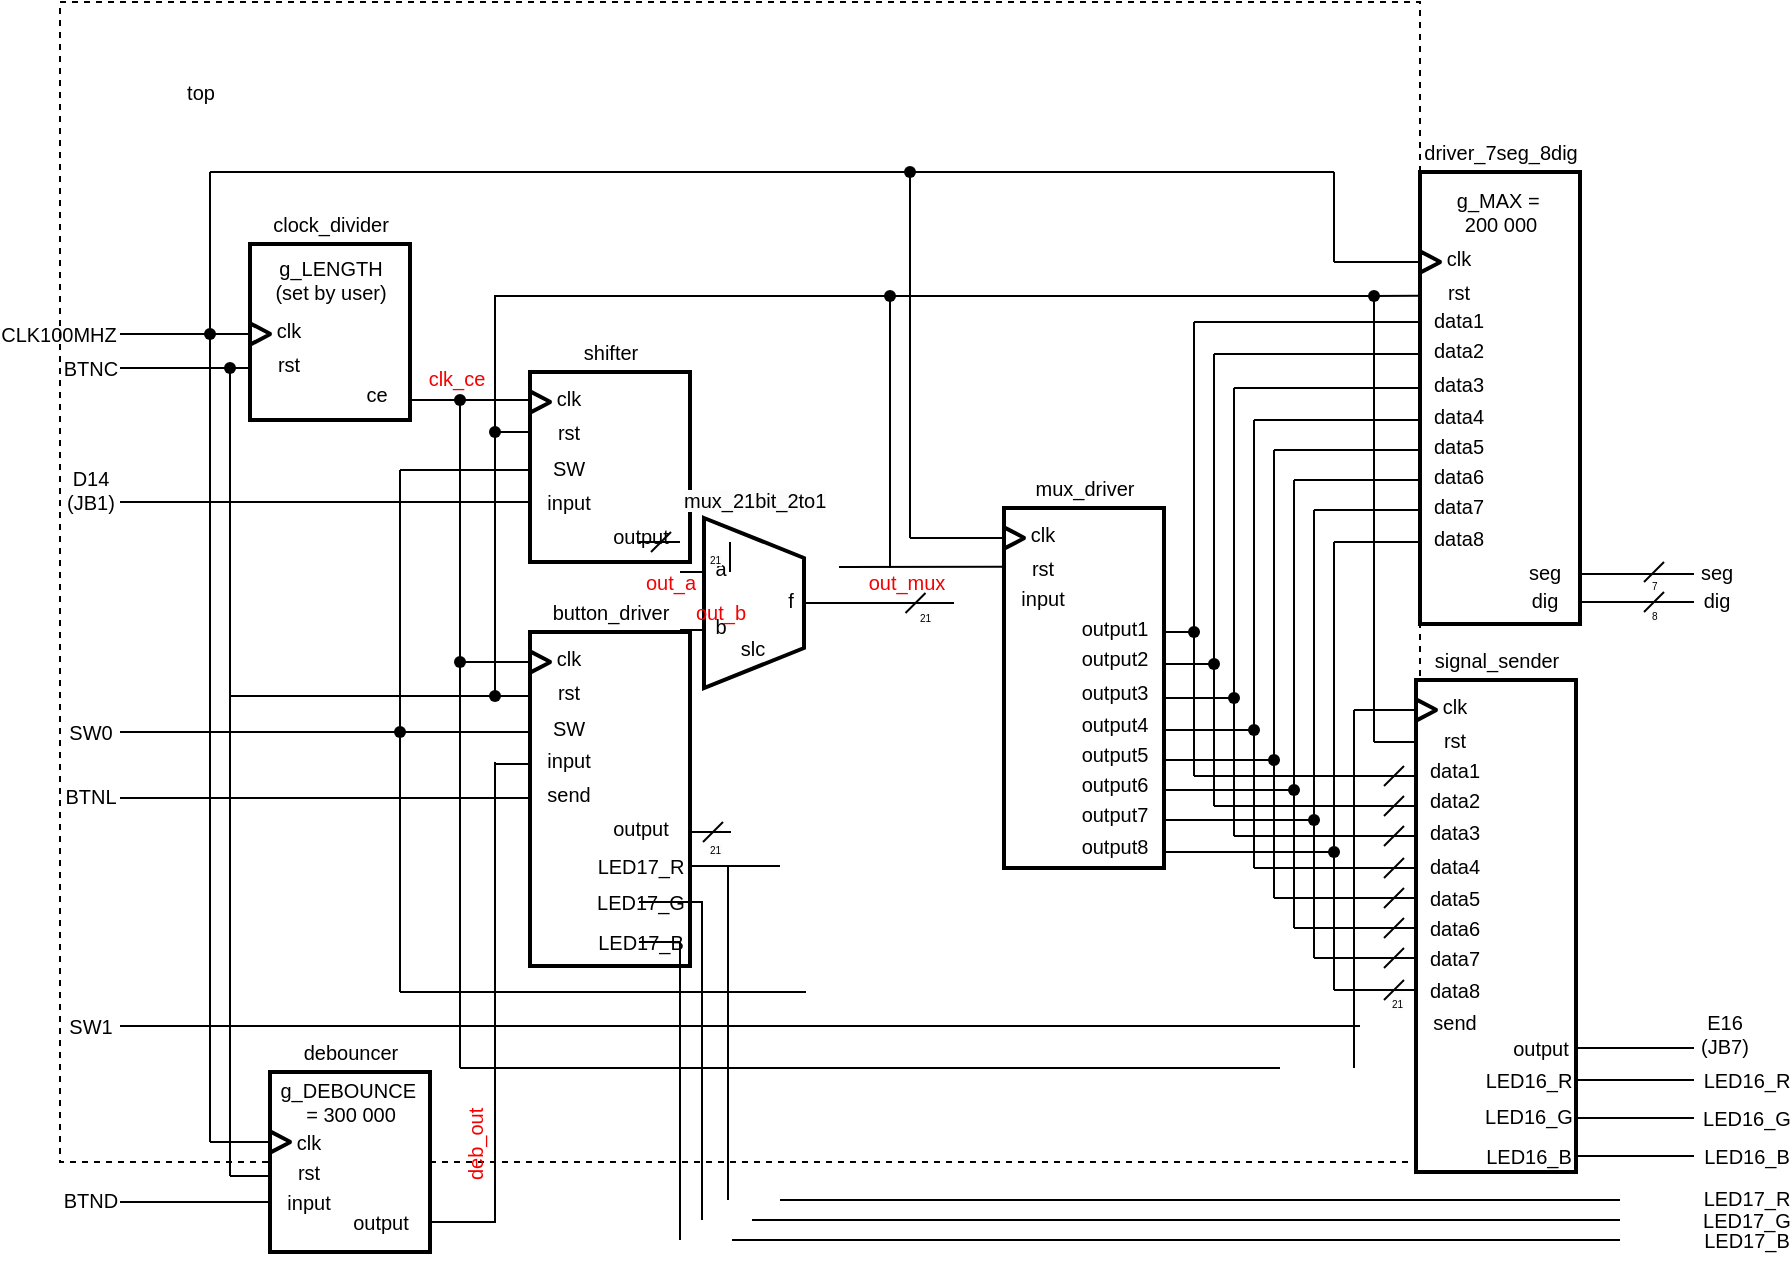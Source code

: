 <mxfile version="21.2.1" type="device">
  <diagram name="Page-1" id="099fd60b-425b-db50-ffb0-6b813814b670">
    <mxGraphModel dx="420" dy="216" grid="1" gridSize="10" guides="1" tooltips="1" connect="1" arrows="1" fold="1" page="0" pageScale="1" pageWidth="850" pageHeight="1100" background="none" math="0" shadow="0">
      <root>
        <mxCell id="0" />
        <mxCell id="1" parent="0" />
        <mxCell id="s0Ni_RCDcCAHDt9fCQB2-23" value="" style="group" parent="1" vertex="1" connectable="0">
          <mxGeometry x="270" y="240" width="80" height="115" as="geometry" />
        </mxCell>
        <mxCell id="s0Ni_RCDcCAHDt9fCQB2-1" value="" style="whiteSpace=wrap;html=1;strokeWidth=2;" parent="s0Ni_RCDcCAHDt9fCQB2-23" vertex="1">
          <mxGeometry y="20" width="80" height="95" as="geometry" />
        </mxCell>
        <mxCell id="s0Ni_RCDcCAHDt9fCQB2-2" value="SW" style="text;strokeColor=none;fillColor=none;html=1;fontSize=10;fontStyle=0;verticalAlign=middle;align=center;" parent="s0Ni_RCDcCAHDt9fCQB2-23" vertex="1">
          <mxGeometry x="4" y="63" width="30" height="10" as="geometry" />
        </mxCell>
        <mxCell id="s0Ni_RCDcCAHDt9fCQB2-3" value="clk" style="text;strokeColor=none;fillColor=none;html=1;fontSize=10;fontStyle=0;verticalAlign=middle;align=center;" parent="s0Ni_RCDcCAHDt9fCQB2-23" vertex="1">
          <mxGeometry x="4" y="23" width="30" height="20" as="geometry" />
        </mxCell>
        <mxCell id="s0Ni_RCDcCAHDt9fCQB2-4" value="" style="strokeWidth=2;html=1;shape=mxgraph.flowchart.extract_or_measurement;whiteSpace=wrap;rotation=90;" parent="s0Ni_RCDcCAHDt9fCQB2-23" vertex="1">
          <mxGeometry y="30" width="10" height="10" as="geometry" />
        </mxCell>
        <mxCell id="s0Ni_RCDcCAHDt9fCQB2-7" value="rst" style="text;strokeColor=none;fillColor=none;html=1;fontSize=10;fontStyle=0;verticalAlign=middle;align=center;" parent="s0Ni_RCDcCAHDt9fCQB2-23" vertex="1">
          <mxGeometry x="4" y="40" width="30" height="20" as="geometry" />
        </mxCell>
        <mxCell id="s0Ni_RCDcCAHDt9fCQB2-8" value="input" style="text;strokeColor=none;fillColor=none;html=1;fontSize=10;fontStyle=0;verticalAlign=middle;align=center;" parent="s0Ni_RCDcCAHDt9fCQB2-23" vertex="1">
          <mxGeometry x="4" y="80" width="30" height="10" as="geometry" />
        </mxCell>
        <mxCell id="s0Ni_RCDcCAHDt9fCQB2-10" style="edgeStyle=orthogonalEdgeStyle;rounded=0;orthogonalLoop=1;jettySize=auto;html=1;exitX=0.5;exitY=1;exitDx=0;exitDy=0;" parent="s0Ni_RCDcCAHDt9fCQB2-23" source="s0Ni_RCDcCAHDt9fCQB2-1" target="s0Ni_RCDcCAHDt9fCQB2-1" edge="1">
          <mxGeometry relative="1" as="geometry" />
        </mxCell>
        <mxCell id="s0Ni_RCDcCAHDt9fCQB2-11" value="output" style="text;strokeColor=none;fillColor=none;html=1;fontSize=10;fontStyle=0;verticalAlign=middle;align=center;" parent="s0Ni_RCDcCAHDt9fCQB2-23" vertex="1">
          <mxGeometry x="40" y="97" width="30" height="10" as="geometry" />
        </mxCell>
        <mxCell id="s0Ni_RCDcCAHDt9fCQB2-13" value="shifter" style="text;strokeColor=none;fillColor=none;html=1;fontSize=10;fontStyle=0;verticalAlign=middle;align=center;" parent="s0Ni_RCDcCAHDt9fCQB2-23" vertex="1">
          <mxGeometry x="25" width="30" height="20" as="geometry" />
        </mxCell>
        <mxCell id="s0Ni_RCDcCAHDt9fCQB2-29" value="" style="group" parent="1" vertex="1" connectable="0">
          <mxGeometry x="270" y="370" width="80" height="187" as="geometry" />
        </mxCell>
        <mxCell id="s0Ni_RCDcCAHDt9fCQB2-14" value="" style="whiteSpace=wrap;html=1;strokeWidth=2;" parent="s0Ni_RCDcCAHDt9fCQB2-29" vertex="1">
          <mxGeometry y="20" width="80" height="167" as="geometry" />
        </mxCell>
        <mxCell id="s0Ni_RCDcCAHDt9fCQB2-15" value="SW" style="text;strokeColor=none;fillColor=none;html=1;fontSize=10;fontStyle=0;verticalAlign=middle;align=center;" parent="s0Ni_RCDcCAHDt9fCQB2-29" vertex="1">
          <mxGeometry x="4" y="63" width="30" height="10" as="geometry" />
        </mxCell>
        <mxCell id="s0Ni_RCDcCAHDt9fCQB2-16" value="clk" style="text;strokeColor=none;fillColor=none;html=1;fontSize=10;fontStyle=0;verticalAlign=middle;align=center;" parent="s0Ni_RCDcCAHDt9fCQB2-29" vertex="1">
          <mxGeometry x="4" y="23" width="30" height="20" as="geometry" />
        </mxCell>
        <mxCell id="s0Ni_RCDcCAHDt9fCQB2-17" value="" style="strokeWidth=2;html=1;shape=mxgraph.flowchart.extract_or_measurement;whiteSpace=wrap;rotation=90;" parent="s0Ni_RCDcCAHDt9fCQB2-29" vertex="1">
          <mxGeometry y="30" width="10" height="10" as="geometry" />
        </mxCell>
        <mxCell id="s0Ni_RCDcCAHDt9fCQB2-18" value="rst" style="text;strokeColor=none;fillColor=none;html=1;fontSize=10;fontStyle=0;verticalAlign=middle;align=center;" parent="s0Ni_RCDcCAHDt9fCQB2-29" vertex="1">
          <mxGeometry x="4" y="40" width="30" height="20" as="geometry" />
        </mxCell>
        <mxCell id="s0Ni_RCDcCAHDt9fCQB2-19" value="input" style="text;strokeColor=none;fillColor=none;html=1;fontSize=10;fontStyle=0;verticalAlign=middle;align=center;" parent="s0Ni_RCDcCAHDt9fCQB2-29" vertex="1">
          <mxGeometry x="4" y="79" width="30" height="10" as="geometry" />
        </mxCell>
        <mxCell id="s0Ni_RCDcCAHDt9fCQB2-20" style="edgeStyle=orthogonalEdgeStyle;rounded=0;orthogonalLoop=1;jettySize=auto;html=1;exitX=0.5;exitY=1;exitDx=0;exitDy=0;" parent="s0Ni_RCDcCAHDt9fCQB2-29" source="s0Ni_RCDcCAHDt9fCQB2-14" target="s0Ni_RCDcCAHDt9fCQB2-14" edge="1">
          <mxGeometry relative="1" as="geometry" />
        </mxCell>
        <mxCell id="s0Ni_RCDcCAHDt9fCQB2-21" value="output" style="text;strokeColor=none;fillColor=none;html=1;fontSize=10;fontStyle=0;verticalAlign=middle;align=center;" parent="s0Ni_RCDcCAHDt9fCQB2-29" vertex="1">
          <mxGeometry x="40" y="113" width="30" height="10" as="geometry" />
        </mxCell>
        <mxCell id="s0Ni_RCDcCAHDt9fCQB2-22" value="button_driver" style="text;strokeColor=none;fillColor=none;html=1;fontSize=10;fontStyle=0;verticalAlign=middle;align=center;" parent="s0Ni_RCDcCAHDt9fCQB2-29" vertex="1">
          <mxGeometry x="25" width="30" height="20" as="geometry" />
        </mxCell>
        <mxCell id="s0Ni_RCDcCAHDt9fCQB2-25" value="send" style="text;strokeColor=none;fillColor=none;html=1;fontSize=10;fontStyle=0;verticalAlign=middle;align=center;" parent="s0Ni_RCDcCAHDt9fCQB2-29" vertex="1">
          <mxGeometry x="4" y="96" width="30" height="10" as="geometry" />
        </mxCell>
        <mxCell id="s0Ni_RCDcCAHDt9fCQB2-26" value="LED17_R" style="text;strokeColor=none;fillColor=none;html=1;fontSize=10;fontStyle=0;verticalAlign=middle;align=center;" parent="s0Ni_RCDcCAHDt9fCQB2-29" vertex="1">
          <mxGeometry x="40" y="132" width="30" height="10" as="geometry" />
        </mxCell>
        <mxCell id="s0Ni_RCDcCAHDt9fCQB2-27" value="LED17_G" style="text;strokeColor=none;fillColor=none;html=1;fontSize=10;fontStyle=0;verticalAlign=middle;align=center;" parent="s0Ni_RCDcCAHDt9fCQB2-29" vertex="1">
          <mxGeometry x="40" y="150" width="30" height="10" as="geometry" />
        </mxCell>
        <mxCell id="s0Ni_RCDcCAHDt9fCQB2-28" value="LED17_B" style="text;strokeColor=none;fillColor=none;html=1;fontSize=10;fontStyle=0;verticalAlign=middle;align=center;" parent="s0Ni_RCDcCAHDt9fCQB2-29" vertex="1">
          <mxGeometry x="40" y="170" width="30" height="10" as="geometry" />
        </mxCell>
        <mxCell id="s0Ni_RCDcCAHDt9fCQB2-52" value="" style="group" parent="1" vertex="1" connectable="0">
          <mxGeometry x="345" y="310" width="370" height="397" as="geometry" />
        </mxCell>
        <mxCell id="s0Ni_RCDcCAHDt9fCQB2-32" value="" style="shape=trapezoid;perimeter=trapezoidPerimeter;whiteSpace=wrap;html=1;fixedSize=1;rotation=90;strokeWidth=2;" parent="s0Ni_RCDcCAHDt9fCQB2-52" vertex="1">
          <mxGeometry x="-5.5" y="40.5" width="85" height="50" as="geometry" />
        </mxCell>
        <mxCell id="s0Ni_RCDcCAHDt9fCQB2-47" value="a" style="text;strokeColor=none;fillColor=none;html=1;fontSize=10;fontStyle=0;verticalAlign=middle;align=center;" parent="s0Ni_RCDcCAHDt9fCQB2-52" vertex="1">
          <mxGeometry x="5" y="38" width="30" height="20" as="geometry" />
        </mxCell>
        <mxCell id="s0Ni_RCDcCAHDt9fCQB2-48" value="b" style="text;strokeColor=none;fillColor=none;html=1;fontSize=10;fontStyle=0;verticalAlign=middle;align=center;" parent="s0Ni_RCDcCAHDt9fCQB2-52" vertex="1">
          <mxGeometry x="5" y="67" width="30" height="20" as="geometry" />
        </mxCell>
        <mxCell id="s0Ni_RCDcCAHDt9fCQB2-49" value="f" style="text;strokeColor=none;fillColor=none;html=1;fontSize=10;fontStyle=0;verticalAlign=middle;align=center;" parent="s0Ni_RCDcCAHDt9fCQB2-52" vertex="1">
          <mxGeometry x="40" y="54" width="30" height="20" as="geometry" />
        </mxCell>
        <mxCell id="s0Ni_RCDcCAHDt9fCQB2-50" value="slc" style="text;strokeColor=none;fillColor=none;html=1;fontSize=10;fontStyle=0;verticalAlign=middle;align=center;" parent="s0Ni_RCDcCAHDt9fCQB2-52" vertex="1">
          <mxGeometry x="21" y="78" width="30" height="20" as="geometry" />
        </mxCell>
        <mxCell id="s0Ni_RCDcCAHDt9fCQB2-51" value="&lt;span style=&quot;color: rgb(0, 0, 0); font-family: Helvetica; font-size: 10px; font-style: normal; font-variant-ligatures: normal; font-variant-caps: normal; font-weight: 400; letter-spacing: normal; orphans: 2; text-align: center; text-indent: 0px; text-transform: none; widows: 2; word-spacing: 0px; -webkit-text-stroke-width: 0px; background-color: rgb(251, 251, 251); text-decoration-thickness: initial; text-decoration-style: initial; text-decoration-color: initial; float: none; display: inline !important;&quot;&gt;mux_21bit_2to1&lt;/span&gt;" style="text;whiteSpace=wrap;html=1;" parent="s0Ni_RCDcCAHDt9fCQB2-52" vertex="1">
          <mxGeometry width="60" height="40" as="geometry" />
        </mxCell>
        <mxCell id="s0Ni_RCDcCAHDt9fCQB2-189" value="" style="line;strokeWidth=1;html=1;" parent="s0Ni_RCDcCAHDt9fCQB2-52" vertex="1">
          <mxGeometry x="-20.5" y="30" width="20.5" height="10" as="geometry" />
        </mxCell>
        <mxCell id="s0Ni_RCDcCAHDt9fCQB2-190" value="" style="line;strokeWidth=1;html=1;" parent="s0Ni_RCDcCAHDt9fCQB2-52" vertex="1">
          <mxGeometry y="45" width="11.5" height="10" as="geometry" />
        </mxCell>
        <mxCell id="s0Ni_RCDcCAHDt9fCQB2-192" value="" style="line;strokeWidth=1;html=1;" parent="s0Ni_RCDcCAHDt9fCQB2-52" vertex="1">
          <mxGeometry y="74" width="11.5" height="10" as="geometry" />
        </mxCell>
        <mxCell id="s0Ni_RCDcCAHDt9fCQB2-195" value="" style="line;strokeWidth=1;html=1;" parent="s0Ni_RCDcCAHDt9fCQB2-52" vertex="1">
          <mxGeometry x="61" y="60.5" width="76" height="10" as="geometry" />
        </mxCell>
        <mxCell id="fllrxH6H0lv-jLFebraU-21" value="" style="line;strokeWidth=1;html=1;" parent="s0Ni_RCDcCAHDt9fCQB2-52" vertex="1">
          <mxGeometry x="-20.5" y="210" width="32" height="10" as="geometry" />
        </mxCell>
        <mxCell id="fllrxH6H0lv-jLFebraU-22" value="" style="line;strokeWidth=1;html=1;" parent="s0Ni_RCDcCAHDt9fCQB2-52" vertex="1">
          <mxGeometry x="-20.5" y="230" width="20.5" height="10" as="geometry" />
        </mxCell>
        <mxCell id="fllrxH6H0lv-jLFebraU-23" value="" style="line;strokeWidth=1;direction=south;html=1;" parent="s0Ni_RCDcCAHDt9fCQB2-52" vertex="1">
          <mxGeometry x="19" y="197" width="10" height="167" as="geometry" />
        </mxCell>
        <mxCell id="fllrxH6H0lv-jLFebraU-24" value="" style="line;strokeWidth=1;direction=south;html=1;" parent="s0Ni_RCDcCAHDt9fCQB2-52" vertex="1">
          <mxGeometry x="6" y="215" width="10" height="159" as="geometry" />
        </mxCell>
        <mxCell id="fllrxH6H0lv-jLFebraU-25" value="" style="line;strokeWidth=1;direction=south;html=1;" parent="s0Ni_RCDcCAHDt9fCQB2-52" vertex="1">
          <mxGeometry x="-5" y="235" width="10" height="149" as="geometry" />
        </mxCell>
        <mxCell id="fllrxH6H0lv-jLFebraU-61" value="" style="endArrow=none;html=1;rounded=0;" parent="s0Ni_RCDcCAHDt9fCQB2-52" edge="1">
          <mxGeometry width="50" height="50" relative="1" as="geometry">
            <mxPoint x="-14.5" y="40" as="sourcePoint" />
            <mxPoint x="-4.5" y="30" as="targetPoint" />
          </mxGeometry>
        </mxCell>
        <mxCell id="fllrxH6H0lv-jLFebraU-65" value="" style="endArrow=none;html=1;rounded=0;" parent="s0Ni_RCDcCAHDt9fCQB2-52" edge="1">
          <mxGeometry width="50" height="50" relative="1" as="geometry">
            <mxPoint x="112.75" y="70.5" as="sourcePoint" />
            <mxPoint x="122.75" y="60.5" as="targetPoint" />
          </mxGeometry>
        </mxCell>
        <mxCell id="fllrxH6H0lv-jLFebraU-66" value="&lt;span style=&quot;color: rgb(0, 0, 0); font-family: Helvetica; font-size: 5px; font-style: normal; font-variant-ligatures: normal; font-variant-caps: normal; font-weight: 400; letter-spacing: normal; orphans: 2; text-align: center; text-indent: 0px; text-transform: none; widows: 2; word-spacing: 0px; -webkit-text-stroke-width: 0px; background-color: rgb(251, 251, 251); text-decoration-thickness: initial; text-decoration-style: initial; text-decoration-color: initial; float: none; display: inline !important;&quot;&gt;21&lt;/span&gt;" style="text;whiteSpace=wrap;html=1;fontSize=5;" parent="s0Ni_RCDcCAHDt9fCQB2-52" vertex="1">
          <mxGeometry x="118" y="63" width="14" height="16" as="geometry" />
        </mxCell>
        <mxCell id="uP4kR5U-q1E-hxPui0BY-24" value="out_a" style="text;strokeColor=none;fillColor=none;html=1;fontSize=10;fontStyle=0;verticalAlign=middle;align=center;fontColor=#f40101;" parent="s0Ni_RCDcCAHDt9fCQB2-52" vertex="1">
          <mxGeometry x="-20.5" y="45" width="30" height="20" as="geometry" />
        </mxCell>
        <mxCell id="uP4kR5U-q1E-hxPui0BY-26" value="out_mux" style="text;strokeColor=none;fillColor=none;html=1;fontSize=10;fontStyle=0;verticalAlign=middle;align=center;fontColor=#f40101;" parent="s0Ni_RCDcCAHDt9fCQB2-52" vertex="1">
          <mxGeometry x="98" y="45" width="30" height="20" as="geometry" />
        </mxCell>
        <mxCell id="1rFKJHmAY4KQqwHM6kkr-33" value="" style="endArrow=none;html=1;rounded=0;entryX=0.003;entryY=0.163;entryDx=0;entryDy=0;entryPerimeter=0;" edge="1" parent="s0Ni_RCDcCAHDt9fCQB2-52" target="s0Ni_RCDcCAHDt9fCQB2-55">
          <mxGeometry width="50" height="50" relative="1" as="geometry">
            <mxPoint x="79.5" y="47.5" as="sourcePoint" />
            <mxPoint x="130.5" y="45" as="targetPoint" />
          </mxGeometry>
        </mxCell>
        <mxCell id="s0Ni_RCDcCAHDt9fCQB2-140" value="" style="rounded=0;whiteSpace=wrap;html=1;gradientColor=default;fillColor=none;strokeWidth=1;dashed=1;movable=1;resizable=1;rotatable=1;deletable=1;editable=1;locked=0;connectable=1;" parent="s0Ni_RCDcCAHDt9fCQB2-52" vertex="1">
          <mxGeometry x="-310" y="-235" width="680" height="580" as="geometry" />
        </mxCell>
        <mxCell id="s0Ni_RCDcCAHDt9fCQB2-76" value="" style="group" parent="1" vertex="1" connectable="0">
          <mxGeometry x="507" y="308" width="80" height="200" as="geometry" />
        </mxCell>
        <mxCell id="s0Ni_RCDcCAHDt9fCQB2-55" value="" style="whiteSpace=wrap;html=1;strokeWidth=2;" parent="s0Ni_RCDcCAHDt9fCQB2-76" vertex="1">
          <mxGeometry y="20" width="80" height="180" as="geometry" />
        </mxCell>
        <mxCell id="s0Ni_RCDcCAHDt9fCQB2-57" value="clk" style="text;strokeColor=none;fillColor=none;html=1;fontSize=10;fontStyle=0;verticalAlign=middle;align=center;" parent="s0Ni_RCDcCAHDt9fCQB2-76" vertex="1">
          <mxGeometry x="4" y="23" width="30" height="20" as="geometry" />
        </mxCell>
        <mxCell id="s0Ni_RCDcCAHDt9fCQB2-58" value="" style="strokeWidth=2;html=1;shape=mxgraph.flowchart.extract_or_measurement;whiteSpace=wrap;rotation=90;" parent="s0Ni_RCDcCAHDt9fCQB2-76" vertex="1">
          <mxGeometry y="30" width="10" height="10" as="geometry" />
        </mxCell>
        <mxCell id="s0Ni_RCDcCAHDt9fCQB2-59" value="rst" style="text;strokeColor=none;fillColor=none;html=1;fontSize=10;fontStyle=0;verticalAlign=middle;align=center;" parent="s0Ni_RCDcCAHDt9fCQB2-76" vertex="1">
          <mxGeometry x="4" y="40" width="30" height="20" as="geometry" />
        </mxCell>
        <mxCell id="s0Ni_RCDcCAHDt9fCQB2-60" value="input" style="text;strokeColor=none;fillColor=none;html=1;fontSize=10;fontStyle=0;verticalAlign=middle;align=center;" parent="s0Ni_RCDcCAHDt9fCQB2-76" vertex="1">
          <mxGeometry x="4" y="60" width="30" height="10" as="geometry" />
        </mxCell>
        <mxCell id="s0Ni_RCDcCAHDt9fCQB2-61" style="edgeStyle=orthogonalEdgeStyle;rounded=0;orthogonalLoop=1;jettySize=auto;html=1;exitX=0.5;exitY=1;exitDx=0;exitDy=0;" parent="s0Ni_RCDcCAHDt9fCQB2-76" source="s0Ni_RCDcCAHDt9fCQB2-55" target="s0Ni_RCDcCAHDt9fCQB2-55" edge="1">
          <mxGeometry relative="1" as="geometry" />
        </mxCell>
        <mxCell id="s0Ni_RCDcCAHDt9fCQB2-62" value="output1" style="text;strokeColor=none;fillColor=none;html=1;fontSize=10;fontStyle=0;verticalAlign=middle;align=center;" parent="s0Ni_RCDcCAHDt9fCQB2-76" vertex="1">
          <mxGeometry x="40" y="75" width="30" height="10" as="geometry" />
        </mxCell>
        <mxCell id="s0Ni_RCDcCAHDt9fCQB2-63" value="mux_driver" style="text;strokeColor=none;fillColor=none;html=1;fontSize=10;fontStyle=0;verticalAlign=middle;align=center;" parent="s0Ni_RCDcCAHDt9fCQB2-76" vertex="1">
          <mxGeometry x="25" width="30" height="20" as="geometry" />
        </mxCell>
        <mxCell id="s0Ni_RCDcCAHDt9fCQB2-69" value="output2" style="text;strokeColor=none;fillColor=none;html=1;fontSize=10;fontStyle=0;verticalAlign=middle;align=center;" parent="s0Ni_RCDcCAHDt9fCQB2-76" vertex="1">
          <mxGeometry x="40" y="90" width="30" height="10" as="geometry" />
        </mxCell>
        <mxCell id="s0Ni_RCDcCAHDt9fCQB2-70" value="output3" style="text;strokeColor=none;fillColor=none;html=1;fontSize=10;fontStyle=0;verticalAlign=middle;align=center;" parent="s0Ni_RCDcCAHDt9fCQB2-76" vertex="1">
          <mxGeometry x="40" y="107" width="30" height="10" as="geometry" />
        </mxCell>
        <mxCell id="s0Ni_RCDcCAHDt9fCQB2-71" value="output4" style="text;strokeColor=none;fillColor=none;html=1;fontSize=10;fontStyle=0;verticalAlign=middle;align=center;" parent="s0Ni_RCDcCAHDt9fCQB2-76" vertex="1">
          <mxGeometry x="40" y="123" width="30" height="10" as="geometry" />
        </mxCell>
        <mxCell id="s0Ni_RCDcCAHDt9fCQB2-72" value="output5" style="text;strokeColor=none;fillColor=none;html=1;fontSize=10;fontStyle=0;verticalAlign=middle;align=center;" parent="s0Ni_RCDcCAHDt9fCQB2-76" vertex="1">
          <mxGeometry x="40" y="138" width="30" height="10" as="geometry" />
        </mxCell>
        <mxCell id="s0Ni_RCDcCAHDt9fCQB2-73" value="output6" style="text;strokeColor=none;fillColor=none;html=1;fontSize=10;fontStyle=0;verticalAlign=middle;align=center;" parent="s0Ni_RCDcCAHDt9fCQB2-76" vertex="1">
          <mxGeometry x="40" y="153" width="30" height="10" as="geometry" />
        </mxCell>
        <mxCell id="s0Ni_RCDcCAHDt9fCQB2-74" value="output7" style="text;strokeColor=none;fillColor=none;html=1;fontSize=10;fontStyle=0;verticalAlign=middle;align=center;" parent="s0Ni_RCDcCAHDt9fCQB2-76" vertex="1">
          <mxGeometry x="40" y="168" width="30" height="10" as="geometry" />
        </mxCell>
        <mxCell id="s0Ni_RCDcCAHDt9fCQB2-75" value="output8" style="text;strokeColor=none;fillColor=none;html=1;fontSize=10;fontStyle=0;verticalAlign=middle;align=center;" parent="s0Ni_RCDcCAHDt9fCQB2-76" vertex="1">
          <mxGeometry x="40" y="184" width="30" height="10" as="geometry" />
        </mxCell>
        <mxCell id="s0Ni_RCDcCAHDt9fCQB2-141" value="top" style="text;strokeColor=none;fillColor=none;html=1;fontSize=10;fontStyle=0;verticalAlign=middle;align=center;" parent="1" vertex="1">
          <mxGeometry x="90" y="110" width="30" height="20" as="geometry" />
        </mxCell>
        <mxCell id="s0Ni_RCDcCAHDt9fCQB2-147" value="" style="group" parent="1" vertex="1" connectable="0">
          <mxGeometry x="597" y="246" width="120" height="236" as="geometry" />
        </mxCell>
        <mxCell id="s0Ni_RCDcCAHDt9fCQB2-148" value="" style="line;strokeWidth=1;direction=south;html=1;" parent="s0Ni_RCDcCAHDt9fCQB2-147" vertex="1">
          <mxGeometry x="10" y="5" width="10" height="226" as="geometry" />
        </mxCell>
        <mxCell id="s0Ni_RCDcCAHDt9fCQB2-149" value="" style="line;strokeWidth=1;html=1;perimeter=backbonePerimeter;points=[];outlineConnect=0;" parent="s0Ni_RCDcCAHDt9fCQB2-147" vertex="1">
          <mxGeometry x="15" width="105" height="10" as="geometry" />
        </mxCell>
        <mxCell id="s0Ni_RCDcCAHDt9fCQB2-150" value="" style="line;strokeWidth=1;html=1;perimeter=backbonePerimeter;points=[];outlineConnect=0;" parent="s0Ni_RCDcCAHDt9fCQB2-147" vertex="1">
          <mxGeometry x="15" y="226" width="105" height="10" as="geometry" />
        </mxCell>
        <mxCell id="s0Ni_RCDcCAHDt9fCQB2-151" value="" style="line;strokeWidth=1;html=1;perimeter=backbonePerimeter;points=[];outlineConnect=0;" parent="s0Ni_RCDcCAHDt9fCQB2-147" vertex="1">
          <mxGeometry x="-10" y="155" width="25" height="10" as="geometry" />
        </mxCell>
        <mxCell id="s0Ni_RCDcCAHDt9fCQB2-152" value="" style="shape=waypoint;sketch=0;fillStyle=solid;size=6;pointerEvents=1;points=[];fillColor=none;resizable=0;rotatable=0;perimeter=centerPerimeter;snapToPoint=1;" parent="s0Ni_RCDcCAHDt9fCQB2-147" vertex="1">
          <mxGeometry x="5" y="150" width="20" height="20" as="geometry" />
        </mxCell>
        <mxCell id="s0Ni_RCDcCAHDt9fCQB2-153" value="" style="group" parent="1" vertex="1" connectable="0">
          <mxGeometry x="607" y="263" width="120" height="234" as="geometry" />
        </mxCell>
        <mxCell id="s0Ni_RCDcCAHDt9fCQB2-154" value="" style="line;strokeWidth=1;direction=south;html=1;" parent="s0Ni_RCDcCAHDt9fCQB2-153" vertex="1">
          <mxGeometry x="10" y="5" width="10" height="224" as="geometry" />
        </mxCell>
        <mxCell id="s0Ni_RCDcCAHDt9fCQB2-155" value="" style="line;strokeWidth=1;html=1;perimeter=backbonePerimeter;points=[];outlineConnect=0;" parent="s0Ni_RCDcCAHDt9fCQB2-153" vertex="1">
          <mxGeometry x="15" width="105" height="10" as="geometry" />
        </mxCell>
        <mxCell id="s0Ni_RCDcCAHDt9fCQB2-156" value="" style="line;strokeWidth=1;html=1;perimeter=backbonePerimeter;points=[];outlineConnect=0;" parent="s0Ni_RCDcCAHDt9fCQB2-153" vertex="1">
          <mxGeometry x="15" y="224" width="105" height="10" as="geometry" />
        </mxCell>
        <mxCell id="s0Ni_RCDcCAHDt9fCQB2-157" value="" style="line;strokeWidth=1;html=1;perimeter=backbonePerimeter;points=[];outlineConnect=0;" parent="s0Ni_RCDcCAHDt9fCQB2-153" vertex="1">
          <mxGeometry x="-20" y="155" width="35" height="10" as="geometry" />
        </mxCell>
        <mxCell id="s0Ni_RCDcCAHDt9fCQB2-158" value="" style="shape=waypoint;sketch=0;fillStyle=solid;size=6;pointerEvents=1;points=[];fillColor=none;resizable=0;rotatable=0;perimeter=centerPerimeter;snapToPoint=1;" parent="s0Ni_RCDcCAHDt9fCQB2-153" vertex="1">
          <mxGeometry x="5" y="150" width="20" height="20" as="geometry" />
        </mxCell>
        <mxCell id="s0Ni_RCDcCAHDt9fCQB2-159" value="" style="group" parent="1" vertex="1" connectable="0">
          <mxGeometry x="617" y="279" width="110" height="249" as="geometry" />
        </mxCell>
        <mxCell id="s0Ni_RCDcCAHDt9fCQB2-160" value="" style="line;strokeWidth=1;direction=south;html=1;" parent="s0Ni_RCDcCAHDt9fCQB2-159" vertex="1">
          <mxGeometry x="10" y="5" width="10" height="224" as="geometry" />
        </mxCell>
        <mxCell id="s0Ni_RCDcCAHDt9fCQB2-161" value="" style="line;strokeWidth=1;html=1;perimeter=backbonePerimeter;points=[];outlineConnect=0;" parent="s0Ni_RCDcCAHDt9fCQB2-159" vertex="1">
          <mxGeometry x="15" width="85" height="10" as="geometry" />
        </mxCell>
        <mxCell id="s0Ni_RCDcCAHDt9fCQB2-162" value="" style="line;strokeWidth=1;html=1;perimeter=backbonePerimeter;points=[];outlineConnect=0;" parent="s0Ni_RCDcCAHDt9fCQB2-159" vertex="1">
          <mxGeometry x="15" y="224" width="95" height="10" as="geometry" />
        </mxCell>
        <mxCell id="s0Ni_RCDcCAHDt9fCQB2-163" value="" style="line;strokeWidth=1;html=1;perimeter=backbonePerimeter;points=[];outlineConnect=0;" parent="s0Ni_RCDcCAHDt9fCQB2-159" vertex="1">
          <mxGeometry x="-30" y="155" width="45" height="10" as="geometry" />
        </mxCell>
        <mxCell id="s0Ni_RCDcCAHDt9fCQB2-164" value="" style="shape=waypoint;sketch=0;fillStyle=solid;size=6;pointerEvents=1;points=[];fillColor=none;resizable=0;rotatable=0;perimeter=centerPerimeter;snapToPoint=1;" parent="s0Ni_RCDcCAHDt9fCQB2-159" vertex="1">
          <mxGeometry x="5" y="150" width="20" height="20" as="geometry" />
        </mxCell>
        <mxCell id="s0Ni_RCDcCAHDt9fCQB2-165" value="" style="group" parent="s0Ni_RCDcCAHDt9fCQB2-159" vertex="1" connectable="0">
          <mxGeometry x="10" y="15" width="100" height="234" as="geometry" />
        </mxCell>
        <mxCell id="s0Ni_RCDcCAHDt9fCQB2-166" value="" style="line;strokeWidth=1;direction=south;html=1;" parent="s0Ni_RCDcCAHDt9fCQB2-165" vertex="1">
          <mxGeometry x="10" y="5" width="10" height="224" as="geometry" />
        </mxCell>
        <mxCell id="s0Ni_RCDcCAHDt9fCQB2-167" value="" style="line;strokeWidth=1;html=1;perimeter=backbonePerimeter;points=[];outlineConnect=0;" parent="s0Ni_RCDcCAHDt9fCQB2-165" vertex="1">
          <mxGeometry x="15" width="85" height="10" as="geometry" />
        </mxCell>
        <mxCell id="s0Ni_RCDcCAHDt9fCQB2-168" value="" style="line;strokeWidth=1;html=1;perimeter=backbonePerimeter;points=[];outlineConnect=0;" parent="s0Ni_RCDcCAHDt9fCQB2-165" vertex="1">
          <mxGeometry x="15" y="224" width="75" height="10" as="geometry" />
        </mxCell>
        <mxCell id="s0Ni_RCDcCAHDt9fCQB2-169" value="" style="line;strokeWidth=1;html=1;perimeter=backbonePerimeter;points=[];outlineConnect=0;" parent="s0Ni_RCDcCAHDt9fCQB2-165" vertex="1">
          <mxGeometry x="-40" y="155" width="55" height="10" as="geometry" />
        </mxCell>
        <mxCell id="s0Ni_RCDcCAHDt9fCQB2-170" value="" style="shape=waypoint;sketch=0;fillStyle=solid;size=6;pointerEvents=1;points=[];fillColor=none;resizable=0;rotatable=0;perimeter=centerPerimeter;snapToPoint=1;" parent="s0Ni_RCDcCAHDt9fCQB2-165" vertex="1">
          <mxGeometry x="5" y="150" width="20" height="20" as="geometry" />
        </mxCell>
        <mxCell id="s0Ni_RCDcCAHDt9fCQB2-171" value="" style="group" parent="1" vertex="1" connectable="0">
          <mxGeometry x="637" y="309" width="100" height="234" as="geometry" />
        </mxCell>
        <mxCell id="s0Ni_RCDcCAHDt9fCQB2-172" value="" style="line;strokeWidth=1;direction=south;html=1;" parent="s0Ni_RCDcCAHDt9fCQB2-171" vertex="1">
          <mxGeometry x="10" y="5" width="10" height="224" as="geometry" />
        </mxCell>
        <mxCell id="s0Ni_RCDcCAHDt9fCQB2-173" value="" style="line;strokeWidth=1;html=1;perimeter=backbonePerimeter;points=[];outlineConnect=0;" parent="s0Ni_RCDcCAHDt9fCQB2-171" vertex="1">
          <mxGeometry x="15" width="75" height="10" as="geometry" />
        </mxCell>
        <mxCell id="s0Ni_RCDcCAHDt9fCQB2-174" value="" style="line;strokeWidth=1;html=1;perimeter=backbonePerimeter;points=[];outlineConnect=0;" parent="s0Ni_RCDcCAHDt9fCQB2-171" vertex="1">
          <mxGeometry x="15" y="224" width="75" height="10" as="geometry" />
        </mxCell>
        <mxCell id="s0Ni_RCDcCAHDt9fCQB2-175" value="" style="line;strokeWidth=1;html=1;perimeter=backbonePerimeter;points=[];outlineConnect=0;" parent="s0Ni_RCDcCAHDt9fCQB2-171" vertex="1">
          <mxGeometry x="-50" y="155" width="65" height="10" as="geometry" />
        </mxCell>
        <mxCell id="s0Ni_RCDcCAHDt9fCQB2-176" value="" style="shape=waypoint;sketch=0;fillStyle=solid;size=6;pointerEvents=1;points=[];fillColor=none;resizable=0;rotatable=0;perimeter=centerPerimeter;snapToPoint=1;" parent="s0Ni_RCDcCAHDt9fCQB2-171" vertex="1">
          <mxGeometry x="5" y="150" width="20" height="20" as="geometry" />
        </mxCell>
        <mxCell id="s0Ni_RCDcCAHDt9fCQB2-177" value="" style="group" parent="1" vertex="1" connectable="0">
          <mxGeometry x="647" y="324" width="100" height="234" as="geometry" />
        </mxCell>
        <mxCell id="s0Ni_RCDcCAHDt9fCQB2-178" value="" style="line;strokeWidth=1;direction=south;html=1;" parent="s0Ni_RCDcCAHDt9fCQB2-177" vertex="1">
          <mxGeometry x="10" y="5" width="10" height="224" as="geometry" />
        </mxCell>
        <mxCell id="s0Ni_RCDcCAHDt9fCQB2-179" value="" style="line;strokeWidth=1;html=1;perimeter=backbonePerimeter;points=[];outlineConnect=0;" parent="s0Ni_RCDcCAHDt9fCQB2-177" vertex="1">
          <mxGeometry x="15" width="65" height="10" as="geometry" />
        </mxCell>
        <mxCell id="s0Ni_RCDcCAHDt9fCQB2-180" value="" style="line;strokeWidth=1;html=1;perimeter=backbonePerimeter;points=[];outlineConnect=0;" parent="s0Ni_RCDcCAHDt9fCQB2-177" vertex="1">
          <mxGeometry x="15" y="224" width="75" height="10" as="geometry" />
        </mxCell>
        <mxCell id="s0Ni_RCDcCAHDt9fCQB2-181" value="" style="line;strokeWidth=1;html=1;perimeter=backbonePerimeter;points=[];outlineConnect=0;" parent="s0Ni_RCDcCAHDt9fCQB2-177" vertex="1">
          <mxGeometry x="-60" y="155" width="75" height="10" as="geometry" />
        </mxCell>
        <mxCell id="s0Ni_RCDcCAHDt9fCQB2-182" value="" style="shape=waypoint;sketch=0;fillStyle=solid;size=6;pointerEvents=1;points=[];fillColor=none;resizable=0;rotatable=0;perimeter=centerPerimeter;snapToPoint=1;" parent="s0Ni_RCDcCAHDt9fCQB2-177" vertex="1">
          <mxGeometry x="5" y="150" width="20" height="20" as="geometry" />
        </mxCell>
        <mxCell id="fllrxH6H0lv-jLFebraU-29" value="" style="line;strokeWidth=1;html=1;perimeter=backbonePerimeter;points=[];outlineConnect=0;" parent="s0Ni_RCDcCAHDt9fCQB2-177" vertex="1">
          <mxGeometry x="35" y="100" width="35" height="10" as="geometry" />
        </mxCell>
        <mxCell id="fllrxH6H0lv-jLFebraU-32" value="" style="line;strokeWidth=1;direction=south;html=1;" parent="s0Ni_RCDcCAHDt9fCQB2-177" vertex="1">
          <mxGeometry x="40" y="-102" width="10" height="223" as="geometry" />
        </mxCell>
        <mxCell id="fllrxH6H0lv-jLFebraU-72" value="" style="group" parent="s0Ni_RCDcCAHDt9fCQB2-177" vertex="1" connectable="0">
          <mxGeometry x="50" y="133" width="10" height="56" as="geometry" />
        </mxCell>
        <mxCell id="fllrxH6H0lv-jLFebraU-68" value="" style="endArrow=none;html=1;rounded=0;" parent="fllrxH6H0lv-jLFebraU-72" edge="1">
          <mxGeometry width="50" height="50" relative="1" as="geometry">
            <mxPoint y="10" as="sourcePoint" />
            <mxPoint x="10" as="targetPoint" />
          </mxGeometry>
        </mxCell>
        <mxCell id="fllrxH6H0lv-jLFebraU-69" value="" style="endArrow=none;html=1;rounded=0;" parent="fllrxH6H0lv-jLFebraU-72" edge="1">
          <mxGeometry width="50" height="50" relative="1" as="geometry">
            <mxPoint y="25" as="sourcePoint" />
            <mxPoint x="10" y="15" as="targetPoint" />
          </mxGeometry>
        </mxCell>
        <mxCell id="fllrxH6H0lv-jLFebraU-70" value="" style="endArrow=none;html=1;rounded=0;" parent="fllrxH6H0lv-jLFebraU-72" edge="1">
          <mxGeometry width="50" height="50" relative="1" as="geometry">
            <mxPoint y="40" as="sourcePoint" />
            <mxPoint x="10" y="30" as="targetPoint" />
          </mxGeometry>
        </mxCell>
        <mxCell id="fllrxH6H0lv-jLFebraU-71" value="" style="endArrow=none;html=1;rounded=0;" parent="fllrxH6H0lv-jLFebraU-72" edge="1">
          <mxGeometry width="50" height="50" relative="1" as="geometry">
            <mxPoint y="56" as="sourcePoint" />
            <mxPoint x="10" y="46" as="targetPoint" />
          </mxGeometry>
        </mxCell>
        <mxCell id="s0Ni_RCDcCAHDt9fCQB2-132" value="" style="line;strokeWidth=1;direction=south;html=1;" parent="1" vertex="1">
          <mxGeometry x="597" y="235" width="10" height="227" as="geometry" />
        </mxCell>
        <mxCell id="s0Ni_RCDcCAHDt9fCQB2-142" value="" style="line;strokeWidth=1;html=1;perimeter=backbonePerimeter;points=[];outlineConnect=0;" parent="1" vertex="1">
          <mxGeometry x="602" y="230" width="120" height="10" as="geometry" />
        </mxCell>
        <mxCell id="s0Ni_RCDcCAHDt9fCQB2-144" value="" style="line;strokeWidth=1;html=1;perimeter=backbonePerimeter;points=[];outlineConnect=0;" parent="1" vertex="1">
          <mxGeometry x="587" y="385" width="15" height="10" as="geometry" />
        </mxCell>
        <mxCell id="s0Ni_RCDcCAHDt9fCQB2-145" value="" style="shape=waypoint;sketch=0;fillStyle=solid;size=6;pointerEvents=1;points=[];fillColor=none;resizable=0;rotatable=0;perimeter=centerPerimeter;snapToPoint=1;" parent="1" vertex="1">
          <mxGeometry x="592" y="380" width="20" height="20" as="geometry" />
        </mxCell>
        <mxCell id="s0Ni_RCDcCAHDt9fCQB2-191" value="" style="line;strokeWidth=1;html=1;" parent="1" vertex="1">
          <mxGeometry x="350" y="485" width="20.5" height="10" as="geometry" />
        </mxCell>
        <mxCell id="s0Ni_RCDcCAHDt9fCQB2-193" value="" style="line;strokeWidth=1;direction=south;html=1;perimeter=backbonePerimeter;points=[];outlineConnect=0;" parent="1" vertex="1">
          <mxGeometry x="365" y="345" width="10" height="15" as="geometry" />
        </mxCell>
        <mxCell id="s0Ni_RCDcCAHDt9fCQB2-119" value="" style="whiteSpace=wrap;html=1;strokeWidth=2;" parent="1" vertex="1">
          <mxGeometry x="130" y="196" width="80" height="88" as="geometry" />
        </mxCell>
        <mxCell id="s0Ni_RCDcCAHDt9fCQB2-121" value="clk" style="text;strokeColor=none;fillColor=none;html=1;fontSize=10;fontStyle=0;verticalAlign=middle;align=center;" parent="1" vertex="1">
          <mxGeometry x="134" y="229" width="30" height="20" as="geometry" />
        </mxCell>
        <mxCell id="s0Ni_RCDcCAHDt9fCQB2-122" value="" style="strokeWidth=2;html=1;shape=mxgraph.flowchart.extract_or_measurement;whiteSpace=wrap;rotation=90;" parent="1" vertex="1">
          <mxGeometry x="130" y="236" width="10" height="10" as="geometry" />
        </mxCell>
        <mxCell id="s0Ni_RCDcCAHDt9fCQB2-123" value="rst" style="text;strokeColor=none;fillColor=none;html=1;fontSize=10;fontStyle=0;verticalAlign=middle;align=center;" parent="1" vertex="1">
          <mxGeometry x="134" y="246" width="30" height="20" as="geometry" />
        </mxCell>
        <mxCell id="s0Ni_RCDcCAHDt9fCQB2-125" style="edgeStyle=orthogonalEdgeStyle;rounded=0;orthogonalLoop=1;jettySize=auto;html=1;exitX=0.5;exitY=1;exitDx=0;exitDy=0;" parent="1" source="s0Ni_RCDcCAHDt9fCQB2-119" target="s0Ni_RCDcCAHDt9fCQB2-119" edge="1">
          <mxGeometry relative="1" as="geometry" />
        </mxCell>
        <mxCell id="s0Ni_RCDcCAHDt9fCQB2-126" value="ce" style="text;strokeColor=none;fillColor=none;html=1;fontSize=10;fontStyle=0;verticalAlign=middle;align=center;" parent="1" vertex="1">
          <mxGeometry x="178" y="266" width="30" height="10" as="geometry" />
        </mxCell>
        <mxCell id="s0Ni_RCDcCAHDt9fCQB2-127" value="clock_divider" style="text;strokeColor=none;fillColor=none;html=1;fontSize=10;fontStyle=0;verticalAlign=middle;align=center;" parent="1" vertex="1">
          <mxGeometry x="155" y="176" width="30" height="20" as="geometry" />
        </mxCell>
        <mxCell id="s0Ni_RCDcCAHDt9fCQB2-128" value="g_LENGTH&lt;br&gt;(set by user)" style="text;strokeColor=none;fillColor=none;html=1;fontSize=10;fontStyle=0;verticalAlign=middle;align=center;" parent="1" vertex="1">
          <mxGeometry x="155" y="204" width="30" height="20" as="geometry" />
        </mxCell>
        <mxCell id="s0Ni_RCDcCAHDt9fCQB2-196" value="" style="line;strokeWidth=1;html=1;" parent="1" vertex="1">
          <mxGeometry x="65" y="236" width="64" height="10" as="geometry" />
        </mxCell>
        <mxCell id="s0Ni_RCDcCAHDt9fCQB2-197" value="" style="line;strokeWidth=1;html=1;" parent="1" vertex="1">
          <mxGeometry x="65" y="253" width="64" height="10" as="geometry" />
        </mxCell>
        <mxCell id="s0Ni_RCDcCAHDt9fCQB2-198" value="" style="line;strokeWidth=1;html=1;" parent="1" vertex="1">
          <mxGeometry x="210" y="269" width="60" height="10" as="geometry" />
        </mxCell>
        <mxCell id="s0Ni_RCDcCAHDt9fCQB2-199" value="" style="shape=waypoint;sketch=0;fillStyle=solid;size=6;pointerEvents=1;points=[];fillColor=none;resizable=0;rotatable=0;perimeter=centerPerimeter;snapToPoint=1;" parent="1" vertex="1">
          <mxGeometry x="110" y="248" width="20" height="20" as="geometry" />
        </mxCell>
        <mxCell id="s0Ni_RCDcCAHDt9fCQB2-200" value="" style="shape=waypoint;sketch=0;fillStyle=solid;size=6;pointerEvents=1;points=[];fillColor=none;resizable=0;rotatable=0;perimeter=centerPerimeter;snapToPoint=1;" parent="1" vertex="1">
          <mxGeometry x="100" y="231" width="20" height="20" as="geometry" />
        </mxCell>
        <mxCell id="s0Ni_RCDcCAHDt9fCQB2-201" value="" style="line;strokeWidth=1;direction=south;html=1;rounded=0;strokeColor=default;fontFamily=Helvetica;fontSize=12;fontColor=default;fillColor=none;gradientColor=default;" parent="1" vertex="1">
          <mxGeometry x="105" y="160" width="10" height="485" as="geometry" />
        </mxCell>
        <mxCell id="s0Ni_RCDcCAHDt9fCQB2-202" value="" style="line;strokeWidth=1;direction=south;html=1;rounded=0;strokeColor=default;fontFamily=Helvetica;fontSize=12;fontColor=default;fillColor=none;gradientColor=default;" parent="1" vertex="1">
          <mxGeometry x="667" y="160" width="10" height="45" as="geometry" />
        </mxCell>
        <mxCell id="s0Ni_RCDcCAHDt9fCQB2-204" value="" style="line;strokeWidth=1;html=1;perimeter=backbonePerimeter;points=[];outlineConnect=0;" parent="1" vertex="1">
          <mxGeometry x="672" y="200" width="50" height="10" as="geometry" />
        </mxCell>
        <mxCell id="s0Ni_RCDcCAHDt9fCQB2-205" value="" style="line;strokeWidth=1;html=1;perimeter=backbonePerimeter;points=[];outlineConnect=0;rounded=0;strokeColor=default;fontFamily=Helvetica;fontSize=12;fontColor=default;fillColor=none;gradientColor=default;" parent="1" vertex="1">
          <mxGeometry x="65" y="582" width="620" height="10" as="geometry" />
        </mxCell>
        <mxCell id="s0Ni_RCDcCAHDt9fCQB2-206" value="" style="line;strokeWidth=1;html=1;" parent="1" vertex="1">
          <mxGeometry x="65" y="435" width="205" height="10" as="geometry" />
        </mxCell>
        <mxCell id="s0Ni_RCDcCAHDt9fCQB2-207" value="" style="line;strokeWidth=1;html=1;" parent="1" vertex="1">
          <mxGeometry x="205" y="304" width="65" height="10" as="geometry" />
        </mxCell>
        <mxCell id="s0Ni_RCDcCAHDt9fCQB2-208" value="" style="line;strokeWidth=1;direction=south;html=1;rounded=0;strokeColor=default;fontFamily=Helvetica;fontSize=12;fontColor=default;fillColor=none;gradientColor=default;" parent="1" vertex="1">
          <mxGeometry x="200" y="309" width="10" height="261" as="geometry" />
        </mxCell>
        <mxCell id="s0Ni_RCDcCAHDt9fCQB2-209" value="" style="shape=waypoint;sketch=0;fillStyle=solid;size=6;pointerEvents=1;points=[];fillColor=none;resizable=0;rotatable=0;perimeter=centerPerimeter;snapToPoint=1;" parent="1" vertex="1">
          <mxGeometry x="195" y="430" width="20" height="20" as="geometry" />
        </mxCell>
        <mxCell id="s0Ni_RCDcCAHDt9fCQB2-210" value="" style="line;strokeWidth=1;html=1;" parent="1" vertex="1">
          <mxGeometry x="65" y="670" width="75" height="10" as="geometry" />
        </mxCell>
        <mxCell id="s0Ni_RCDcCAHDt9fCQB2-211" value="" style="line;strokeWidth=1;html=1;" parent="1" vertex="1">
          <mxGeometry x="65" y="468" width="205" height="10" as="geometry" />
        </mxCell>
        <mxCell id="s0Ni_RCDcCAHDt9fCQB2-212" value="" style="line;strokeWidth=1;html=1;" parent="1" vertex="1">
          <mxGeometry x="205" y="565" width="203" height="10" as="geometry" />
        </mxCell>
        <mxCell id="s0Ni_RCDcCAHDt9fCQB2-214" value="" style="line;strokeWidth=1;html=1;" parent="1" vertex="1">
          <mxGeometry x="120" y="417" width="150" height="10" as="geometry" />
        </mxCell>
        <mxCell id="s0Ni_RCDcCAHDt9fCQB2-215" value="" style="line;strokeWidth=1;direction=south;html=1;rounded=0;strokeColor=default;fontFamily=Helvetica;fontSize=12;fontColor=default;fillColor=none;gradientColor=default;" parent="1" vertex="1">
          <mxGeometry x="115" y="259" width="10" height="403" as="geometry" />
        </mxCell>
        <mxCell id="s0Ni_RCDcCAHDt9fCQB2-216" value="" style="line;strokeWidth=1;html=1;" parent="1" vertex="1">
          <mxGeometry x="235" y="400" width="35" height="10" as="geometry" />
        </mxCell>
        <mxCell id="s0Ni_RCDcCAHDt9fCQB2-217" value="" style="line;strokeWidth=1;direction=south;html=1;rounded=0;strokeColor=default;fontFamily=Helvetica;fontSize=12;fontColor=default;fillColor=none;gradientColor=default;" parent="1" vertex="1">
          <mxGeometry x="230" y="273" width="10" height="335" as="geometry" />
        </mxCell>
        <mxCell id="s0Ni_RCDcCAHDt9fCQB2-218" value="" style="shape=waypoint;sketch=0;fillStyle=solid;size=6;pointerEvents=1;points=[];fillColor=none;resizable=0;rotatable=0;perimeter=centerPerimeter;snapToPoint=1;" parent="1" vertex="1">
          <mxGeometry x="225" y="264" width="20" height="20" as="geometry" />
        </mxCell>
        <mxCell id="s0Ni_RCDcCAHDt9fCQB2-221" value="" style="line;strokeWidth=1;direction=south;html=1;" parent="1" vertex="1">
          <mxGeometry x="455" y="160" width="10" height="183" as="geometry" />
        </mxCell>
        <mxCell id="s0Ni_RCDcCAHDt9fCQB2-222" value="" style="shape=waypoint;sketch=0;fillStyle=solid;size=6;pointerEvents=1;points=[];fillColor=none;resizable=0;rotatable=0;perimeter=centerPerimeter;snapToPoint=1;" parent="1" vertex="1">
          <mxGeometry x="450" y="150" width="20" height="20" as="geometry" />
        </mxCell>
        <mxCell id="s0Ni_RCDcCAHDt9fCQB2-223" value="" style="line;strokeWidth=1;direction=south;html=1;rounded=0;strokeColor=default;fontFamily=Helvetica;fontSize=12;fontColor=default;fillColor=none;gradientColor=default;" parent="1" vertex="1">
          <mxGeometry x="247.5" y="222" width="10" height="201" as="geometry" />
        </mxCell>
        <mxCell id="s0Ni_RCDcCAHDt9fCQB2-224" value="" style="shape=waypoint;sketch=0;fillStyle=solid;size=6;pointerEvents=1;points=[];fillColor=none;resizable=0;rotatable=0;perimeter=centerPerimeter;snapToPoint=1;" parent="1" vertex="1">
          <mxGeometry x="242.5" y="412" width="20" height="20" as="geometry" />
        </mxCell>
        <mxCell id="s0Ni_RCDcCAHDt9fCQB2-225" value="" style="line;strokeWidth=1;html=1;" parent="1" vertex="1">
          <mxGeometry x="252" y="217" width="438" height="10" as="geometry" />
        </mxCell>
        <mxCell id="s0Ni_RCDcCAHDt9fCQB2-184" value="" style="line;strokeWidth=1;direction=south;html=1;" parent="1" vertex="1">
          <mxGeometry x="667" y="345" width="10" height="224" as="geometry" />
        </mxCell>
        <mxCell id="s0Ni_RCDcCAHDt9fCQB2-185" value="" style="line;strokeWidth=1;html=1;perimeter=backbonePerimeter;points=[];outlineConnect=0;" parent="1" vertex="1">
          <mxGeometry x="672" y="340" width="50" height="10" as="geometry" />
        </mxCell>
        <mxCell id="s0Ni_RCDcCAHDt9fCQB2-186" value="" style="line;strokeWidth=1;html=1;perimeter=backbonePerimeter;points=[];outlineConnect=0;" parent="1" vertex="1">
          <mxGeometry x="672" y="564" width="50" height="10" as="geometry" />
        </mxCell>
        <mxCell id="s0Ni_RCDcCAHDt9fCQB2-187" value="" style="line;strokeWidth=1;html=1;perimeter=backbonePerimeter;points=[];outlineConnect=0;" parent="1" vertex="1">
          <mxGeometry x="587" y="495" width="85" height="10" as="geometry" />
        </mxCell>
        <mxCell id="s0Ni_RCDcCAHDt9fCQB2-188" value="" style="shape=waypoint;sketch=0;fillStyle=solid;size=6;pointerEvents=1;points=[];fillColor=none;resizable=0;rotatable=0;perimeter=centerPerimeter;snapToPoint=1;" parent="1" vertex="1">
          <mxGeometry x="662" y="490" width="20" height="20" as="geometry" />
        </mxCell>
        <mxCell id="s0Ni_RCDcCAHDt9fCQB2-143" value="" style="line;strokeWidth=1;html=1;perimeter=backbonePerimeter;points=[];outlineConnect=0;" parent="1" vertex="1">
          <mxGeometry x="602" y="457" width="120" height="10" as="geometry" />
        </mxCell>
        <mxCell id="fllrxH6H0lv-jLFebraU-6" value="" style="line;strokeWidth=1;html=1;" parent="1" vertex="1">
          <mxGeometry x="777" y="356" width="75" height="10" as="geometry" />
        </mxCell>
        <mxCell id="fllrxH6H0lv-jLFebraU-7" value="" style="line;strokeWidth=1;html=1;" parent="1" vertex="1">
          <mxGeometry x="777" y="370" width="75" height="10" as="geometry" />
        </mxCell>
        <mxCell id="fllrxH6H0lv-jLFebraU-8" value="" style="line;strokeWidth=1;html=1;" parent="1" vertex="1">
          <mxGeometry x="777" y="593" width="75" height="10" as="geometry" />
        </mxCell>
        <mxCell id="fllrxH6H0lv-jLFebraU-9" value="" style="line;strokeWidth=1;html=1;" parent="1" vertex="1">
          <mxGeometry x="777" y="609" width="75" height="10" as="geometry" />
        </mxCell>
        <mxCell id="fllrxH6H0lv-jLFebraU-10" value="" style="line;strokeWidth=1;html=1;" parent="1" vertex="1">
          <mxGeometry x="777" y="628" width="75" height="10" as="geometry" />
        </mxCell>
        <mxCell id="fllrxH6H0lv-jLFebraU-11" value="" style="line;strokeWidth=1;html=1;" parent="1" vertex="1">
          <mxGeometry x="777" y="647" width="75" height="10" as="geometry" />
        </mxCell>
        <mxCell id="fllrxH6H0lv-jLFebraU-12" value="" style="line;strokeWidth=1;direction=south;html=1;" parent="1" vertex="1">
          <mxGeometry x="445" y="222" width="10" height="136" as="geometry" />
        </mxCell>
        <mxCell id="fllrxH6H0lv-jLFebraU-14" value="" style="shape=waypoint;sketch=0;fillStyle=solid;size=6;pointerEvents=1;points=[];fillColor=none;resizable=0;rotatable=0;perimeter=centerPerimeter;snapToPoint=1;" parent="1" vertex="1">
          <mxGeometry x="440" y="212" width="20" height="20" as="geometry" />
        </mxCell>
        <mxCell id="fllrxH6H0lv-jLFebraU-17" value="" style="line;strokeWidth=1;html=1;" parent="1" vertex="1">
          <mxGeometry x="395" y="669" width="420" height="10" as="geometry" />
        </mxCell>
        <mxCell id="fllrxH6H0lv-jLFebraU-18" value="" style="line;strokeWidth=1;html=1;" parent="1" vertex="1">
          <mxGeometry x="381" y="679" width="434" height="10" as="geometry" />
        </mxCell>
        <mxCell id="fllrxH6H0lv-jLFebraU-19" value="" style="line;strokeWidth=1;html=1;" parent="1" vertex="1">
          <mxGeometry x="371" y="689" width="444" height="10" as="geometry" />
        </mxCell>
        <mxCell id="fllrxH6H0lv-jLFebraU-20" value="" style="line;strokeWidth=1;html=1;" parent="1" vertex="1">
          <mxGeometry x="350" y="502" width="45" height="10" as="geometry" />
        </mxCell>
        <mxCell id="fllrxH6H0lv-jLFebraU-26" value="" style="shape=waypoint;sketch=0;fillStyle=solid;size=6;pointerEvents=1;points=[];fillColor=none;resizable=0;rotatable=0;perimeter=centerPerimeter;snapToPoint=1;" parent="1" vertex="1">
          <mxGeometry x="225" y="395" width="20" height="20" as="geometry" />
        </mxCell>
        <mxCell id="fllrxH6H0lv-jLFebraU-27" value="" style="line;strokeWidth=1;html=1;" parent="1" vertex="1">
          <mxGeometry x="235" y="603" width="410" height="10" as="geometry" />
        </mxCell>
        <mxCell id="fllrxH6H0lv-jLFebraU-28" value="" style="line;strokeWidth=1;direction=south;html=1;" parent="1" vertex="1">
          <mxGeometry x="677" y="429" width="10" height="179" as="geometry" />
        </mxCell>
        <mxCell id="fllrxH6H0lv-jLFebraU-30" value="" style="group" parent="1" vertex="1" connectable="0">
          <mxGeometry x="715" y="140" width="80" height="246" as="geometry" />
        </mxCell>
        <mxCell id="s0Ni_RCDcCAHDt9fCQB2-79" value="" style="whiteSpace=wrap;html=1;strokeWidth=2;" parent="fllrxH6H0lv-jLFebraU-30" vertex="1">
          <mxGeometry y="20" width="80" height="226" as="geometry" />
        </mxCell>
        <mxCell id="s0Ni_RCDcCAHDt9fCQB2-80" value="clk" style="text;strokeColor=none;fillColor=none;html=1;fontSize=10;fontStyle=0;verticalAlign=middle;align=center;" parent="fllrxH6H0lv-jLFebraU-30" vertex="1">
          <mxGeometry x="4" y="53" width="30" height="20" as="geometry" />
        </mxCell>
        <mxCell id="s0Ni_RCDcCAHDt9fCQB2-81" value="" style="strokeWidth=2;html=1;shape=mxgraph.flowchart.extract_or_measurement;whiteSpace=wrap;rotation=90;" parent="fllrxH6H0lv-jLFebraU-30" vertex="1">
          <mxGeometry y="60" width="10" height="10" as="geometry" />
        </mxCell>
        <mxCell id="s0Ni_RCDcCAHDt9fCQB2-82" value="rst" style="text;strokeColor=none;fillColor=none;html=1;fontSize=10;fontStyle=0;verticalAlign=middle;align=center;" parent="fllrxH6H0lv-jLFebraU-30" vertex="1">
          <mxGeometry x="4" y="70" width="30" height="20" as="geometry" />
        </mxCell>
        <mxCell id="s0Ni_RCDcCAHDt9fCQB2-84" style="edgeStyle=orthogonalEdgeStyle;rounded=0;orthogonalLoop=1;jettySize=auto;html=1;exitX=0.5;exitY=1;exitDx=0;exitDy=0;" parent="fllrxH6H0lv-jLFebraU-30" source="s0Ni_RCDcCAHDt9fCQB2-79" target="s0Ni_RCDcCAHDt9fCQB2-79" edge="1">
          <mxGeometry relative="1" as="geometry" />
        </mxCell>
        <mxCell id="s0Ni_RCDcCAHDt9fCQB2-86" value="driver_7seg_8dig" style="text;strokeColor=none;fillColor=none;html=1;fontSize=10;fontStyle=0;verticalAlign=middle;align=center;" parent="fllrxH6H0lv-jLFebraU-30" vertex="1">
          <mxGeometry x="25" width="30" height="20" as="geometry" />
        </mxCell>
        <mxCell id="s0Ni_RCDcCAHDt9fCQB2-85" value="data1" style="text;strokeColor=none;fillColor=none;html=1;fontSize=10;fontStyle=0;verticalAlign=middle;align=center;" parent="fllrxH6H0lv-jLFebraU-30" vertex="1">
          <mxGeometry x="4" y="89" width="30" height="10" as="geometry" />
        </mxCell>
        <mxCell id="s0Ni_RCDcCAHDt9fCQB2-87" value="data2" style="text;strokeColor=none;fillColor=none;html=1;fontSize=10;fontStyle=0;verticalAlign=middle;align=center;" parent="fllrxH6H0lv-jLFebraU-30" vertex="1">
          <mxGeometry x="4" y="104" width="30" height="10" as="geometry" />
        </mxCell>
        <mxCell id="s0Ni_RCDcCAHDt9fCQB2-88" value="data3" style="text;strokeColor=none;fillColor=none;html=1;fontSize=10;fontStyle=0;verticalAlign=middle;align=center;" parent="fllrxH6H0lv-jLFebraU-30" vertex="1">
          <mxGeometry x="4" y="121" width="30" height="10" as="geometry" />
        </mxCell>
        <mxCell id="s0Ni_RCDcCAHDt9fCQB2-89" value="data4" style="text;strokeColor=none;fillColor=none;html=1;fontSize=10;fontStyle=0;verticalAlign=middle;align=center;" parent="fllrxH6H0lv-jLFebraU-30" vertex="1">
          <mxGeometry x="4" y="137" width="30" height="10" as="geometry" />
        </mxCell>
        <mxCell id="s0Ni_RCDcCAHDt9fCQB2-90" value="data5" style="text;strokeColor=none;fillColor=none;html=1;fontSize=10;fontStyle=0;verticalAlign=middle;align=center;" parent="fllrxH6H0lv-jLFebraU-30" vertex="1">
          <mxGeometry x="4" y="152" width="30" height="10" as="geometry" />
        </mxCell>
        <mxCell id="s0Ni_RCDcCAHDt9fCQB2-91" value="data6" style="text;strokeColor=none;fillColor=none;html=1;fontSize=10;fontStyle=0;verticalAlign=middle;align=center;" parent="fllrxH6H0lv-jLFebraU-30" vertex="1">
          <mxGeometry x="4" y="167" width="30" height="10" as="geometry" />
        </mxCell>
        <mxCell id="s0Ni_RCDcCAHDt9fCQB2-92" value="data7" style="text;strokeColor=none;fillColor=none;html=1;fontSize=10;fontStyle=0;verticalAlign=middle;align=center;" parent="fllrxH6H0lv-jLFebraU-30" vertex="1">
          <mxGeometry x="4" y="182" width="30" height="10" as="geometry" />
        </mxCell>
        <mxCell id="s0Ni_RCDcCAHDt9fCQB2-93" value="data8" style="text;strokeColor=none;fillColor=none;html=1;fontSize=10;fontStyle=0;verticalAlign=middle;align=center;" parent="fllrxH6H0lv-jLFebraU-30" vertex="1">
          <mxGeometry x="4" y="198" width="30" height="10" as="geometry" />
        </mxCell>
        <mxCell id="s0Ni_RCDcCAHDt9fCQB2-95" value="seg" style="text;strokeColor=none;fillColor=none;html=1;fontSize=10;fontStyle=0;verticalAlign=middle;align=center;" parent="fllrxH6H0lv-jLFebraU-30" vertex="1">
          <mxGeometry x="47" y="215" width="30" height="10" as="geometry" />
        </mxCell>
        <mxCell id="s0Ni_RCDcCAHDt9fCQB2-96" value="dig" style="text;strokeColor=none;fillColor=none;html=1;fontSize=10;fontStyle=0;verticalAlign=middle;align=center;" parent="fllrxH6H0lv-jLFebraU-30" vertex="1">
          <mxGeometry x="47" y="229" width="30" height="10" as="geometry" />
        </mxCell>
        <mxCell id="fllrxH6H0lv-jLFebraU-15" value="g_MAX =&amp;nbsp;&lt;br&gt;200 000" style="text;strokeColor=none;fillColor=none;html=1;fontSize=10;fontStyle=0;verticalAlign=middle;align=center;" parent="fllrxH6H0lv-jLFebraU-30" vertex="1">
          <mxGeometry x="25" y="30" width="30" height="20" as="geometry" />
        </mxCell>
        <mxCell id="fllrxH6H0lv-jLFebraU-31" value="" style="group" parent="1" vertex="1" connectable="0">
          <mxGeometry x="713" y="394" width="80" height="266" as="geometry" />
        </mxCell>
        <mxCell id="s0Ni_RCDcCAHDt9fCQB2-99" value="" style="whiteSpace=wrap;html=1;strokeWidth=2;" parent="fllrxH6H0lv-jLFebraU-31" vertex="1">
          <mxGeometry y="20" width="80" height="246" as="geometry" />
        </mxCell>
        <mxCell id="s0Ni_RCDcCAHDt9fCQB2-100" value="clk" style="text;strokeColor=none;fillColor=none;html=1;fontSize=10;fontStyle=0;verticalAlign=middle;align=center;" parent="fllrxH6H0lv-jLFebraU-31" vertex="1">
          <mxGeometry x="4" y="23" width="30" height="20" as="geometry" />
        </mxCell>
        <mxCell id="s0Ni_RCDcCAHDt9fCQB2-101" value="" style="strokeWidth=2;html=1;shape=mxgraph.flowchart.extract_or_measurement;whiteSpace=wrap;rotation=90;" parent="fllrxH6H0lv-jLFebraU-31" vertex="1">
          <mxGeometry y="30" width="10" height="10" as="geometry" />
        </mxCell>
        <mxCell id="s0Ni_RCDcCAHDt9fCQB2-102" value="rst" style="text;strokeColor=none;fillColor=none;html=1;fontSize=10;fontStyle=0;verticalAlign=middle;align=center;" parent="fllrxH6H0lv-jLFebraU-31" vertex="1">
          <mxGeometry x="4" y="40" width="30" height="20" as="geometry" />
        </mxCell>
        <mxCell id="s0Ni_RCDcCAHDt9fCQB2-103" style="edgeStyle=orthogonalEdgeStyle;rounded=0;orthogonalLoop=1;jettySize=auto;html=1;exitX=0.5;exitY=1;exitDx=0;exitDy=0;" parent="fllrxH6H0lv-jLFebraU-31" source="s0Ni_RCDcCAHDt9fCQB2-99" target="s0Ni_RCDcCAHDt9fCQB2-99" edge="1">
          <mxGeometry relative="1" as="geometry" />
        </mxCell>
        <mxCell id="s0Ni_RCDcCAHDt9fCQB2-104" value="signal_sender" style="text;strokeColor=none;fillColor=none;html=1;fontSize=10;fontStyle=0;verticalAlign=middle;align=center;" parent="fllrxH6H0lv-jLFebraU-31" vertex="1">
          <mxGeometry x="25" width="30" height="20" as="geometry" />
        </mxCell>
        <mxCell id="s0Ni_RCDcCAHDt9fCQB2-114" value="output" style="text;strokeColor=none;fillColor=none;html=1;fontSize=10;fontStyle=0;verticalAlign=middle;align=center;" parent="fllrxH6H0lv-jLFebraU-31" vertex="1">
          <mxGeometry x="47" y="199" width="30" height="10" as="geometry" />
        </mxCell>
        <mxCell id="s0Ni_RCDcCAHDt9fCQB2-116" value="send" style="text;strokeColor=none;fillColor=none;html=1;fontSize=10;fontStyle=0;verticalAlign=middle;align=center;" parent="fllrxH6H0lv-jLFebraU-31" vertex="1">
          <mxGeometry x="4" y="181" width="30" height="20" as="geometry" />
        </mxCell>
        <mxCell id="s0Ni_RCDcCAHDt9fCQB2-131" value="" style="group" parent="fllrxH6H0lv-jLFebraU-31" vertex="1" connectable="0">
          <mxGeometry x="4" y="60" width="36.75" height="120" as="geometry" />
        </mxCell>
        <mxCell id="s0Ni_RCDcCAHDt9fCQB2-105" value="data1" style="text;strokeColor=none;fillColor=none;html=1;fontSize=10;fontStyle=0;verticalAlign=middle;align=center;" parent="s0Ni_RCDcCAHDt9fCQB2-131" vertex="1">
          <mxGeometry width="30" height="10.084" as="geometry" />
        </mxCell>
        <mxCell id="s0Ni_RCDcCAHDt9fCQB2-106" value="data2" style="text;strokeColor=none;fillColor=none;html=1;fontSize=10;fontStyle=0;verticalAlign=middle;align=center;" parent="s0Ni_RCDcCAHDt9fCQB2-131" vertex="1">
          <mxGeometry y="15.126" width="30" height="10.084" as="geometry" />
        </mxCell>
        <mxCell id="s0Ni_RCDcCAHDt9fCQB2-107" value="data3" style="text;strokeColor=none;fillColor=none;html=1;fontSize=10;fontStyle=0;verticalAlign=middle;align=center;" parent="s0Ni_RCDcCAHDt9fCQB2-131" vertex="1">
          <mxGeometry x="-3" y="30" width="36.75" height="12.35" as="geometry" />
        </mxCell>
        <mxCell id="s0Ni_RCDcCAHDt9fCQB2-108" value="data4" style="text;strokeColor=none;fillColor=none;html=1;fontSize=10;fontStyle=0;verticalAlign=middle;align=center;" parent="s0Ni_RCDcCAHDt9fCQB2-131" vertex="1">
          <mxGeometry y="48.403" width="30" height="10.084" as="geometry" />
        </mxCell>
        <mxCell id="s0Ni_RCDcCAHDt9fCQB2-109" value="data5" style="text;strokeColor=none;fillColor=none;html=1;fontSize=10;fontStyle=0;verticalAlign=middle;align=center;" parent="s0Ni_RCDcCAHDt9fCQB2-131" vertex="1">
          <mxGeometry y="63.529" width="30" height="10.084" as="geometry" />
        </mxCell>
        <mxCell id="s0Ni_RCDcCAHDt9fCQB2-110" value="data6" style="text;strokeColor=none;fillColor=none;html=1;fontSize=10;fontStyle=0;verticalAlign=middle;align=center;" parent="s0Ni_RCDcCAHDt9fCQB2-131" vertex="1">
          <mxGeometry y="78.655" width="30" height="10.084" as="geometry" />
        </mxCell>
        <mxCell id="s0Ni_RCDcCAHDt9fCQB2-111" value="data7" style="text;strokeColor=none;fillColor=none;html=1;fontSize=10;fontStyle=0;verticalAlign=middle;align=center;" parent="s0Ni_RCDcCAHDt9fCQB2-131" vertex="1">
          <mxGeometry y="93.782" width="30" height="10.084" as="geometry" />
        </mxCell>
        <mxCell id="s0Ni_RCDcCAHDt9fCQB2-112" value="data8" style="text;strokeColor=none;fillColor=none;html=1;fontSize=10;fontStyle=0;verticalAlign=middle;align=center;" parent="s0Ni_RCDcCAHDt9fCQB2-131" vertex="1">
          <mxGeometry y="109.916" width="30" height="10.084" as="geometry" />
        </mxCell>
        <mxCell id="fllrxH6H0lv-jLFebraU-5" value="" style="group" parent="fllrxH6H0lv-jLFebraU-31" vertex="1" connectable="0">
          <mxGeometry x="40.75" y="215" width="30" height="48" as="geometry" />
        </mxCell>
        <mxCell id="fllrxH6H0lv-jLFebraU-2" value="LED16_R" style="text;strokeColor=none;fillColor=none;html=1;fontSize=10;fontStyle=0;verticalAlign=middle;align=center;" parent="fllrxH6H0lv-jLFebraU-5" vertex="1">
          <mxGeometry width="30" height="10" as="geometry" />
        </mxCell>
        <mxCell id="fllrxH6H0lv-jLFebraU-3" value="LED16_G" style="text;strokeColor=none;fillColor=none;html=1;fontSize=10;fontStyle=0;verticalAlign=middle;align=center;" parent="fllrxH6H0lv-jLFebraU-5" vertex="1">
          <mxGeometry y="18" width="30" height="10" as="geometry" />
        </mxCell>
        <mxCell id="fllrxH6H0lv-jLFebraU-4" value="LED16_B" style="text;strokeColor=none;fillColor=none;html=1;fontSize=10;fontStyle=0;verticalAlign=middle;align=center;" parent="fllrxH6H0lv-jLFebraU-5" vertex="1">
          <mxGeometry y="38" width="30" height="10" as="geometry" />
        </mxCell>
        <mxCell id="fllrxH6H0lv-jLFebraU-33" value="" style="line;strokeWidth=1;html=1;perimeter=backbonePerimeter;points=[];outlineConnect=0;" parent="1" vertex="1">
          <mxGeometry x="692" y="440" width="20" height="10" as="geometry" />
        </mxCell>
        <mxCell id="fllrxH6H0lv-jLFebraU-34" value="" style="shape=waypoint;sketch=0;fillStyle=solid;size=6;pointerEvents=1;points=[];fillColor=none;resizable=0;rotatable=0;perimeter=centerPerimeter;snapToPoint=1;" parent="1" vertex="1">
          <mxGeometry x="682" y="212" width="20" height="20" as="geometry" />
        </mxCell>
        <mxCell id="fllrxH6H0lv-jLFebraU-35" value="" style="line;strokeWidth=1;html=1;" parent="1" vertex="1">
          <mxGeometry x="65" y="320" width="205" height="10" as="geometry" />
        </mxCell>
        <mxCell id="fllrxH6H0lv-jLFebraU-36" value="" style="line;strokeWidth=1;html=1;" parent="1" vertex="1">
          <mxGeometry x="252" y="285" width="18" height="10" as="geometry" />
        </mxCell>
        <mxCell id="fllrxH6H0lv-jLFebraU-37" value="" style="shape=waypoint;sketch=0;fillStyle=solid;size=6;pointerEvents=1;points=[];fillColor=none;resizable=0;rotatable=0;perimeter=centerPerimeter;snapToPoint=1;" parent="1" vertex="1">
          <mxGeometry x="242.5" y="280" width="20" height="20" as="geometry" />
        </mxCell>
        <mxCell id="fllrxH6H0lv-jLFebraU-38" value="SW0" style="text;strokeColor=none;fillColor=none;html=1;fontSize=10;fontStyle=0;verticalAlign=middle;align=center;" parent="1" vertex="1">
          <mxGeometry x="35" y="434.5" width="30" height="10" as="geometry" />
        </mxCell>
        <mxCell id="fllrxH6H0lv-jLFebraU-39" value="BTND" style="text;strokeColor=none;fillColor=none;html=1;fontSize=10;fontStyle=0;verticalAlign=middle;align=center;" parent="1" vertex="1">
          <mxGeometry x="35" y="669" width="30" height="10" as="geometry" />
        </mxCell>
        <mxCell id="fllrxH6H0lv-jLFebraU-40" value="BTNL" style="text;strokeColor=none;fillColor=none;html=1;fontSize=10;fontStyle=0;verticalAlign=middle;align=center;" parent="1" vertex="1">
          <mxGeometry x="35" y="467" width="30" height="10" as="geometry" />
        </mxCell>
        <mxCell id="fllrxH6H0lv-jLFebraU-41" value="BTNC" style="text;strokeColor=none;fillColor=none;html=1;fontSize=10;fontStyle=0;verticalAlign=middle;align=center;" parent="1" vertex="1">
          <mxGeometry x="35" y="253" width="30" height="10" as="geometry" />
        </mxCell>
        <mxCell id="fllrxH6H0lv-jLFebraU-42" value="SW1" style="text;strokeColor=none;fillColor=none;html=1;fontSize=10;fontStyle=0;verticalAlign=middle;align=center;" parent="1" vertex="1">
          <mxGeometry x="35" y="582" width="30" height="10" as="geometry" />
        </mxCell>
        <mxCell id="fllrxH6H0lv-jLFebraU-43" value="D14&lt;br&gt;(JB1)" style="text;strokeColor=none;fillColor=none;html=1;fontSize=10;fontStyle=0;verticalAlign=middle;align=center;" parent="1" vertex="1">
          <mxGeometry x="35" y="314" width="30" height="10" as="geometry" />
        </mxCell>
        <mxCell id="fllrxH6H0lv-jLFebraU-44" value="E16&lt;br&gt;(JB7)" style="text;strokeColor=none;fillColor=none;html=1;fontSize=10;fontStyle=0;verticalAlign=middle;align=center;" parent="1" vertex="1">
          <mxGeometry x="852" y="586" width="30" height="10" as="geometry" />
        </mxCell>
        <mxCell id="fllrxH6H0lv-jLFebraU-46" value="CLK100MHZ" style="text;strokeColor=none;fillColor=none;html=1;fontSize=10;fontStyle=0;verticalAlign=middle;align=center;" parent="1" vertex="1">
          <mxGeometry x="19" y="236" width="30" height="10" as="geometry" />
        </mxCell>
        <mxCell id="fllrxH6H0lv-jLFebraU-48" value="seg" style="text;strokeColor=none;fillColor=none;html=1;fontSize=10;fontStyle=0;verticalAlign=middle;align=center;" parent="1" vertex="1">
          <mxGeometry x="848" y="355" width="30" height="10" as="geometry" />
        </mxCell>
        <mxCell id="fllrxH6H0lv-jLFebraU-49" value="dig" style="text;strokeColor=none;fillColor=none;html=1;fontSize=10;fontStyle=0;verticalAlign=middle;align=center;" parent="1" vertex="1">
          <mxGeometry x="848" y="369" width="30" height="10" as="geometry" />
        </mxCell>
        <mxCell id="fllrxH6H0lv-jLFebraU-50" value="LED16_R" style="text;strokeColor=none;fillColor=none;html=1;fontSize=10;fontStyle=0;verticalAlign=middle;align=center;" parent="1" vertex="1">
          <mxGeometry x="863" y="610" width="30" height="8" as="geometry" />
        </mxCell>
        <mxCell id="fllrxH6H0lv-jLFebraU-51" value="LED16_G" style="text;strokeColor=none;fillColor=none;html=1;fontSize=10;fontStyle=0;verticalAlign=middle;align=center;" parent="1" vertex="1">
          <mxGeometry x="863" y="629" width="30" height="8.958" as="geometry" />
        </mxCell>
        <mxCell id="fllrxH6H0lv-jLFebraU-52" value="LED16_B" style="text;strokeColor=none;fillColor=none;html=1;fontSize=10;fontStyle=0;verticalAlign=middle;align=center;" parent="1" vertex="1">
          <mxGeometry x="863" y="648" width="30" height="8.958" as="geometry" />
        </mxCell>
        <mxCell id="fllrxH6H0lv-jLFebraU-57" value="LED17_R" style="text;strokeColor=none;fillColor=none;html=1;fontSize=10;fontStyle=0;verticalAlign=middle;align=center;" parent="1" vertex="1">
          <mxGeometry x="863" y="669" width="30" height="8" as="geometry" />
        </mxCell>
        <mxCell id="fllrxH6H0lv-jLFebraU-58" value="LED17_G" style="text;strokeColor=none;fillColor=none;html=1;fontSize=10;fontStyle=0;verticalAlign=middle;align=center;" parent="1" vertex="1">
          <mxGeometry x="863" y="680" width="30" height="8.958" as="geometry" />
        </mxCell>
        <mxCell id="fllrxH6H0lv-jLFebraU-59" value="LED17_B" style="text;strokeColor=none;fillColor=none;html=1;fontSize=10;fontStyle=0;verticalAlign=middle;align=center;" parent="1" vertex="1">
          <mxGeometry x="863" y="690" width="30" height="8.958" as="geometry" />
        </mxCell>
        <mxCell id="fllrxH6H0lv-jLFebraU-62" value="&lt;span style=&quot;color: rgb(0, 0, 0); font-family: Helvetica; font-size: 5px; font-style: normal; font-variant-ligatures: normal; font-variant-caps: normal; font-weight: 400; letter-spacing: normal; orphans: 2; text-align: center; text-indent: 0px; text-transform: none; widows: 2; word-spacing: 0px; -webkit-text-stroke-width: 0px; background-color: rgb(251, 251, 251); text-decoration-thickness: initial; text-decoration-style: initial; text-decoration-color: initial; float: none; display: inline !important;&quot;&gt;21&lt;/span&gt;" style="text;whiteSpace=wrap;html=1;fontSize=5;" parent="1" vertex="1">
          <mxGeometry x="358" y="344" width="14" height="16" as="geometry" />
        </mxCell>
        <mxCell id="fllrxH6H0lv-jLFebraU-63" value="" style="endArrow=none;html=1;rounded=0;" parent="1" edge="1">
          <mxGeometry width="50" height="50" relative="1" as="geometry">
            <mxPoint x="356.5" y="495" as="sourcePoint" />
            <mxPoint x="366.5" y="485" as="targetPoint" />
          </mxGeometry>
        </mxCell>
        <mxCell id="fllrxH6H0lv-jLFebraU-64" value="&lt;span style=&quot;color: rgb(0, 0, 0); font-family: Helvetica; font-size: 5px; font-style: normal; font-variant-ligatures: normal; font-variant-caps: normal; font-weight: 400; letter-spacing: normal; orphans: 2; text-align: center; text-indent: 0px; text-transform: none; widows: 2; word-spacing: 0px; -webkit-text-stroke-width: 0px; background-color: rgb(251, 251, 251); text-decoration-thickness: initial; text-decoration-style: initial; text-decoration-color: initial; float: none; display: inline !important;&quot;&gt;21&lt;/span&gt;" style="text;whiteSpace=wrap;html=1;fontSize=5;" parent="1" vertex="1">
          <mxGeometry x="358" y="489" width="14" height="16" as="geometry" />
        </mxCell>
        <mxCell id="fllrxH6H0lv-jLFebraU-73" value="" style="group" parent="1" vertex="1" connectable="0">
          <mxGeometry x="697" y="518" width="14" height="68" as="geometry" />
        </mxCell>
        <mxCell id="fllrxH6H0lv-jLFebraU-74" value="" style="endArrow=none;html=1;rounded=0;" parent="fllrxH6H0lv-jLFebraU-73" edge="1">
          <mxGeometry width="50" height="50" relative="1" as="geometry">
            <mxPoint y="10" as="sourcePoint" />
            <mxPoint x="10" as="targetPoint" />
          </mxGeometry>
        </mxCell>
        <mxCell id="fllrxH6H0lv-jLFebraU-75" value="" style="endArrow=none;html=1;rounded=0;" parent="fllrxH6H0lv-jLFebraU-73" edge="1">
          <mxGeometry width="50" height="50" relative="1" as="geometry">
            <mxPoint y="25" as="sourcePoint" />
            <mxPoint x="10" y="15" as="targetPoint" />
          </mxGeometry>
        </mxCell>
        <mxCell id="fllrxH6H0lv-jLFebraU-76" value="" style="endArrow=none;html=1;rounded=0;" parent="fllrxH6H0lv-jLFebraU-73" edge="1">
          <mxGeometry width="50" height="50" relative="1" as="geometry">
            <mxPoint y="40" as="sourcePoint" />
            <mxPoint x="10" y="30" as="targetPoint" />
          </mxGeometry>
        </mxCell>
        <mxCell id="fllrxH6H0lv-jLFebraU-77" value="" style="endArrow=none;html=1;rounded=0;" parent="fllrxH6H0lv-jLFebraU-73" edge="1">
          <mxGeometry width="50" height="50" relative="1" as="geometry">
            <mxPoint y="56" as="sourcePoint" />
            <mxPoint x="10" y="46" as="targetPoint" />
          </mxGeometry>
        </mxCell>
        <mxCell id="fllrxH6H0lv-jLFebraU-67" value="&lt;span style=&quot;color: rgb(0, 0, 0); font-family: Helvetica; font-size: 5px; font-style: normal; font-variant-ligatures: normal; font-variant-caps: normal; font-weight: 400; letter-spacing: normal; orphans: 2; text-align: center; text-indent: 0px; text-transform: none; widows: 2; word-spacing: 0px; -webkit-text-stroke-width: 0px; background-color: rgb(251, 251, 251); text-decoration-thickness: initial; text-decoration-style: initial; text-decoration-color: initial; float: none; display: inline !important;&quot;&gt;21&lt;/span&gt;" style="text;whiteSpace=wrap;html=1;fontSize=5;" parent="fllrxH6H0lv-jLFebraU-73" vertex="1">
          <mxGeometry x="2" y="48" width="14" height="16" as="geometry" />
        </mxCell>
        <mxCell id="fllrxH6H0lv-jLFebraU-80" value="" style="endArrow=none;html=1;rounded=0;" parent="1" edge="1">
          <mxGeometry width="50" height="50" relative="1" as="geometry">
            <mxPoint x="827" y="365" as="sourcePoint" />
            <mxPoint x="837" y="355" as="targetPoint" />
          </mxGeometry>
        </mxCell>
        <mxCell id="fllrxH6H0lv-jLFebraU-81" value="" style="endArrow=none;html=1;rounded=0;" parent="1" edge="1">
          <mxGeometry width="50" height="50" relative="1" as="geometry">
            <mxPoint x="827" y="380" as="sourcePoint" />
            <mxPoint x="837" y="370" as="targetPoint" />
          </mxGeometry>
        </mxCell>
        <mxCell id="fllrxH6H0lv-jLFebraU-84" value="&lt;span style=&quot;color: rgb(0, 0, 0); font-family: Helvetica; font-size: 5px; font-style: normal; font-variant-ligatures: normal; font-variant-caps: normal; font-weight: 400; letter-spacing: normal; orphans: 2; text-align: center; text-indent: 0px; text-transform: none; widows: 2; word-spacing: 0px; -webkit-text-stroke-width: 0px; background-color: rgb(251, 251, 251); text-decoration-thickness: initial; text-decoration-style: initial; text-decoration-color: initial; float: none; display: inline !important;&quot;&gt;8&lt;/span&gt;" style="text;whiteSpace=wrap;html=1;fontSize=5;" parent="1" vertex="1">
          <mxGeometry x="829" y="372" width="14" height="16" as="geometry" />
        </mxCell>
        <mxCell id="fllrxH6H0lv-jLFebraU-85" value="&lt;span style=&quot;color: rgb(0, 0, 0); font-family: Helvetica; font-size: 5px; font-style: normal; font-variant-ligatures: normal; font-variant-caps: normal; font-weight: 400; letter-spacing: normal; orphans: 2; text-align: center; text-indent: 0px; text-transform: none; widows: 2; word-spacing: 0px; -webkit-text-stroke-width: 0px; background-color: rgb(251, 251, 251); text-decoration-thickness: initial; text-decoration-style: initial; text-decoration-color: initial; float: none; display: inline !important;&quot;&gt;7&lt;/span&gt;" style="text;whiteSpace=wrap;html=1;fontSize=5;" parent="1" vertex="1">
          <mxGeometry x="829" y="357" width="14" height="16" as="geometry" />
        </mxCell>
        <mxCell id="uP4kR5U-q1E-hxPui0BY-16" value="" style="group" parent="1" vertex="1" connectable="0">
          <mxGeometry x="140" y="590" width="80" height="110" as="geometry" />
        </mxCell>
        <mxCell id="uP4kR5U-q1E-hxPui0BY-2" value="" style="whiteSpace=wrap;html=1;strokeWidth=2;" parent="uP4kR5U-q1E-hxPui0BY-16" vertex="1">
          <mxGeometry y="20" width="80" height="90" as="geometry" />
        </mxCell>
        <mxCell id="uP4kR5U-q1E-hxPui0BY-4" value="clk" style="text;strokeColor=none;fillColor=none;html=1;fontSize=10;fontStyle=0;verticalAlign=middle;align=center;" parent="uP4kR5U-q1E-hxPui0BY-16" vertex="1">
          <mxGeometry x="4" y="45" width="30" height="20" as="geometry" />
        </mxCell>
        <mxCell id="uP4kR5U-q1E-hxPui0BY-5" value="" style="strokeWidth=2;html=1;shape=mxgraph.flowchart.extract_or_measurement;whiteSpace=wrap;rotation=90;" parent="uP4kR5U-q1E-hxPui0BY-16" vertex="1">
          <mxGeometry y="50" width="10" height="10" as="geometry" />
        </mxCell>
        <mxCell id="uP4kR5U-q1E-hxPui0BY-6" value="rst" style="text;strokeColor=none;fillColor=none;html=1;fontSize=10;fontStyle=0;verticalAlign=middle;align=center;" parent="uP4kR5U-q1E-hxPui0BY-16" vertex="1">
          <mxGeometry x="4" y="60" width="30" height="20" as="geometry" />
        </mxCell>
        <mxCell id="uP4kR5U-q1E-hxPui0BY-7" value="input" style="text;strokeColor=none;fillColor=none;html=1;fontSize=10;fontStyle=0;verticalAlign=middle;align=center;" parent="uP4kR5U-q1E-hxPui0BY-16" vertex="1">
          <mxGeometry x="4" y="80" width="30" height="10" as="geometry" />
        </mxCell>
        <mxCell id="uP4kR5U-q1E-hxPui0BY-8" style="edgeStyle=orthogonalEdgeStyle;rounded=0;orthogonalLoop=1;jettySize=auto;html=1;exitX=0.5;exitY=1;exitDx=0;exitDy=0;" parent="uP4kR5U-q1E-hxPui0BY-16" source="uP4kR5U-q1E-hxPui0BY-2" target="uP4kR5U-q1E-hxPui0BY-2" edge="1">
          <mxGeometry relative="1" as="geometry" />
        </mxCell>
        <mxCell id="uP4kR5U-q1E-hxPui0BY-9" value="output" style="text;strokeColor=none;fillColor=none;html=1;fontSize=10;fontStyle=0;verticalAlign=middle;align=center;" parent="uP4kR5U-q1E-hxPui0BY-16" vertex="1">
          <mxGeometry x="40" y="90" width="30" height="10" as="geometry" />
        </mxCell>
        <mxCell id="uP4kR5U-q1E-hxPui0BY-10" value="debouncer" style="text;strokeColor=none;fillColor=none;html=1;fontSize=10;fontStyle=0;verticalAlign=middle;align=center;" parent="uP4kR5U-q1E-hxPui0BY-16" vertex="1">
          <mxGeometry x="25" width="30" height="20" as="geometry" />
        </mxCell>
        <mxCell id="XmYaz8DiXvd_jfezgAXJ-1" value="g_DEBOUNCE&amp;nbsp;&lt;br&gt;= 300 000" style="text;strokeColor=none;fillColor=none;html=1;fontSize=10;fontStyle=0;verticalAlign=middle;align=center;" parent="uP4kR5U-q1E-hxPui0BY-16" vertex="1">
          <mxGeometry x="25" y="25" width="30" height="20" as="geometry" />
        </mxCell>
        <mxCell id="uP4kR5U-q1E-hxPui0BY-17" value="" style="line;strokeWidth=1;html=1;" parent="1" vertex="1">
          <mxGeometry x="120" y="656.96" width="20" height="10" as="geometry" />
        </mxCell>
        <mxCell id="uP4kR5U-q1E-hxPui0BY-18" value="" style="line;strokeWidth=1;html=1;" parent="1" vertex="1">
          <mxGeometry x="110" y="640" width="30" height="10" as="geometry" />
        </mxCell>
        <mxCell id="uP4kR5U-q1E-hxPui0BY-19" value="" style="line;strokeWidth=1;direction=south;html=1;rounded=0;strokeColor=default;fontFamily=Helvetica;fontSize=12;fontColor=default;fillColor=none;gradientColor=default;" parent="1" vertex="1">
          <mxGeometry x="247.5" y="455" width="10" height="230" as="geometry" />
        </mxCell>
        <mxCell id="uP4kR5U-q1E-hxPui0BY-20" value="" style="line;strokeWidth=1;html=1;" parent="1" vertex="1">
          <mxGeometry x="220" y="680" width="33" height="10" as="geometry" />
        </mxCell>
        <mxCell id="uP4kR5U-q1E-hxPui0BY-21" value="" style="line;strokeWidth=1;html=1;" parent="1" vertex="1">
          <mxGeometry x="252" y="451" width="18" height="10" as="geometry" />
        </mxCell>
        <mxCell id="uP4kR5U-q1E-hxPui0BY-22" value="clk_ce" style="text;strokeColor=none;fillColor=none;html=1;fontSize=10;fontStyle=0;verticalAlign=middle;align=center;fontColor=#f40101;" parent="1" vertex="1">
          <mxGeometry x="217.5" y="253" width="30" height="20" as="geometry" />
        </mxCell>
        <mxCell id="uP4kR5U-q1E-hxPui0BY-23" value="deb_out" style="text;strokeColor=none;fillColor=none;html=1;fontSize=10;fontStyle=0;verticalAlign=middle;align=center;fontColor=#f40101;rotation=-90;" parent="1" vertex="1">
          <mxGeometry x="227.5" y="636.96" width="30" height="20" as="geometry" />
        </mxCell>
        <mxCell id="uP4kR5U-q1E-hxPui0BY-25" value="out_b" style="text;strokeColor=none;fillColor=none;html=1;fontSize=10;fontStyle=0;verticalAlign=middle;align=center;fontColor=#f40101;" parent="1" vertex="1">
          <mxGeometry x="350" y="370" width="30" height="20" as="geometry" />
        </mxCell>
        <mxCell id="1rFKJHmAY4KQqwHM6kkr-22" value="" style="endArrow=none;html=1;rounded=0;entryX=0;entryY=0.5;entryDx=0;entryDy=0;entryPerimeter=0;" edge="1" parent="1" source="s0Ni_RCDcCAHDt9fCQB2-222" target="s0Ni_RCDcCAHDt9fCQB2-202">
          <mxGeometry width="50" height="50" relative="1" as="geometry">
            <mxPoint x="564" y="159.6" as="sourcePoint" />
            <mxPoint x="637" y="159.6" as="targetPoint" />
          </mxGeometry>
        </mxCell>
        <mxCell id="1rFKJHmAY4KQqwHM6kkr-23" value="" style="endArrow=none;html=1;rounded=0;exitX=0;exitY=0.5;exitDx=0;exitDy=0;exitPerimeter=0;" edge="1" parent="1" source="s0Ni_RCDcCAHDt9fCQB2-201">
          <mxGeometry width="50" height="50" relative="1" as="geometry">
            <mxPoint x="260" y="200" as="sourcePoint" />
            <mxPoint x="460" y="160" as="targetPoint" />
          </mxGeometry>
        </mxCell>
        <mxCell id="1rFKJHmAY4KQqwHM6kkr-24" value="" style="endArrow=none;html=1;rounded=0;entryX=-0.004;entryY=0.274;entryDx=0;entryDy=0;entryPerimeter=0;" edge="1" parent="1" target="s0Ni_RCDcCAHDt9fCQB2-79">
          <mxGeometry width="50" height="50" relative="1" as="geometry">
            <mxPoint x="692" y="222" as="sourcePoint" />
            <mxPoint x="720" y="222" as="targetPoint" />
            <Array as="points" />
          </mxGeometry>
        </mxCell>
        <mxCell id="1rFKJHmAY4KQqwHM6kkr-27" value="" style="endArrow=none;html=1;rounded=0;entryX=0.5;entryY=1;entryDx=0;entryDy=0;entryPerimeter=0;" edge="1" parent="1" target="s0Ni_RCDcCAHDt9fCQB2-58">
          <mxGeometry width="50" height="50" relative="1" as="geometry">
            <mxPoint x="460" y="343" as="sourcePoint" />
            <mxPoint x="490" y="343" as="targetPoint" />
          </mxGeometry>
        </mxCell>
      </root>
    </mxGraphModel>
  </diagram>
</mxfile>
